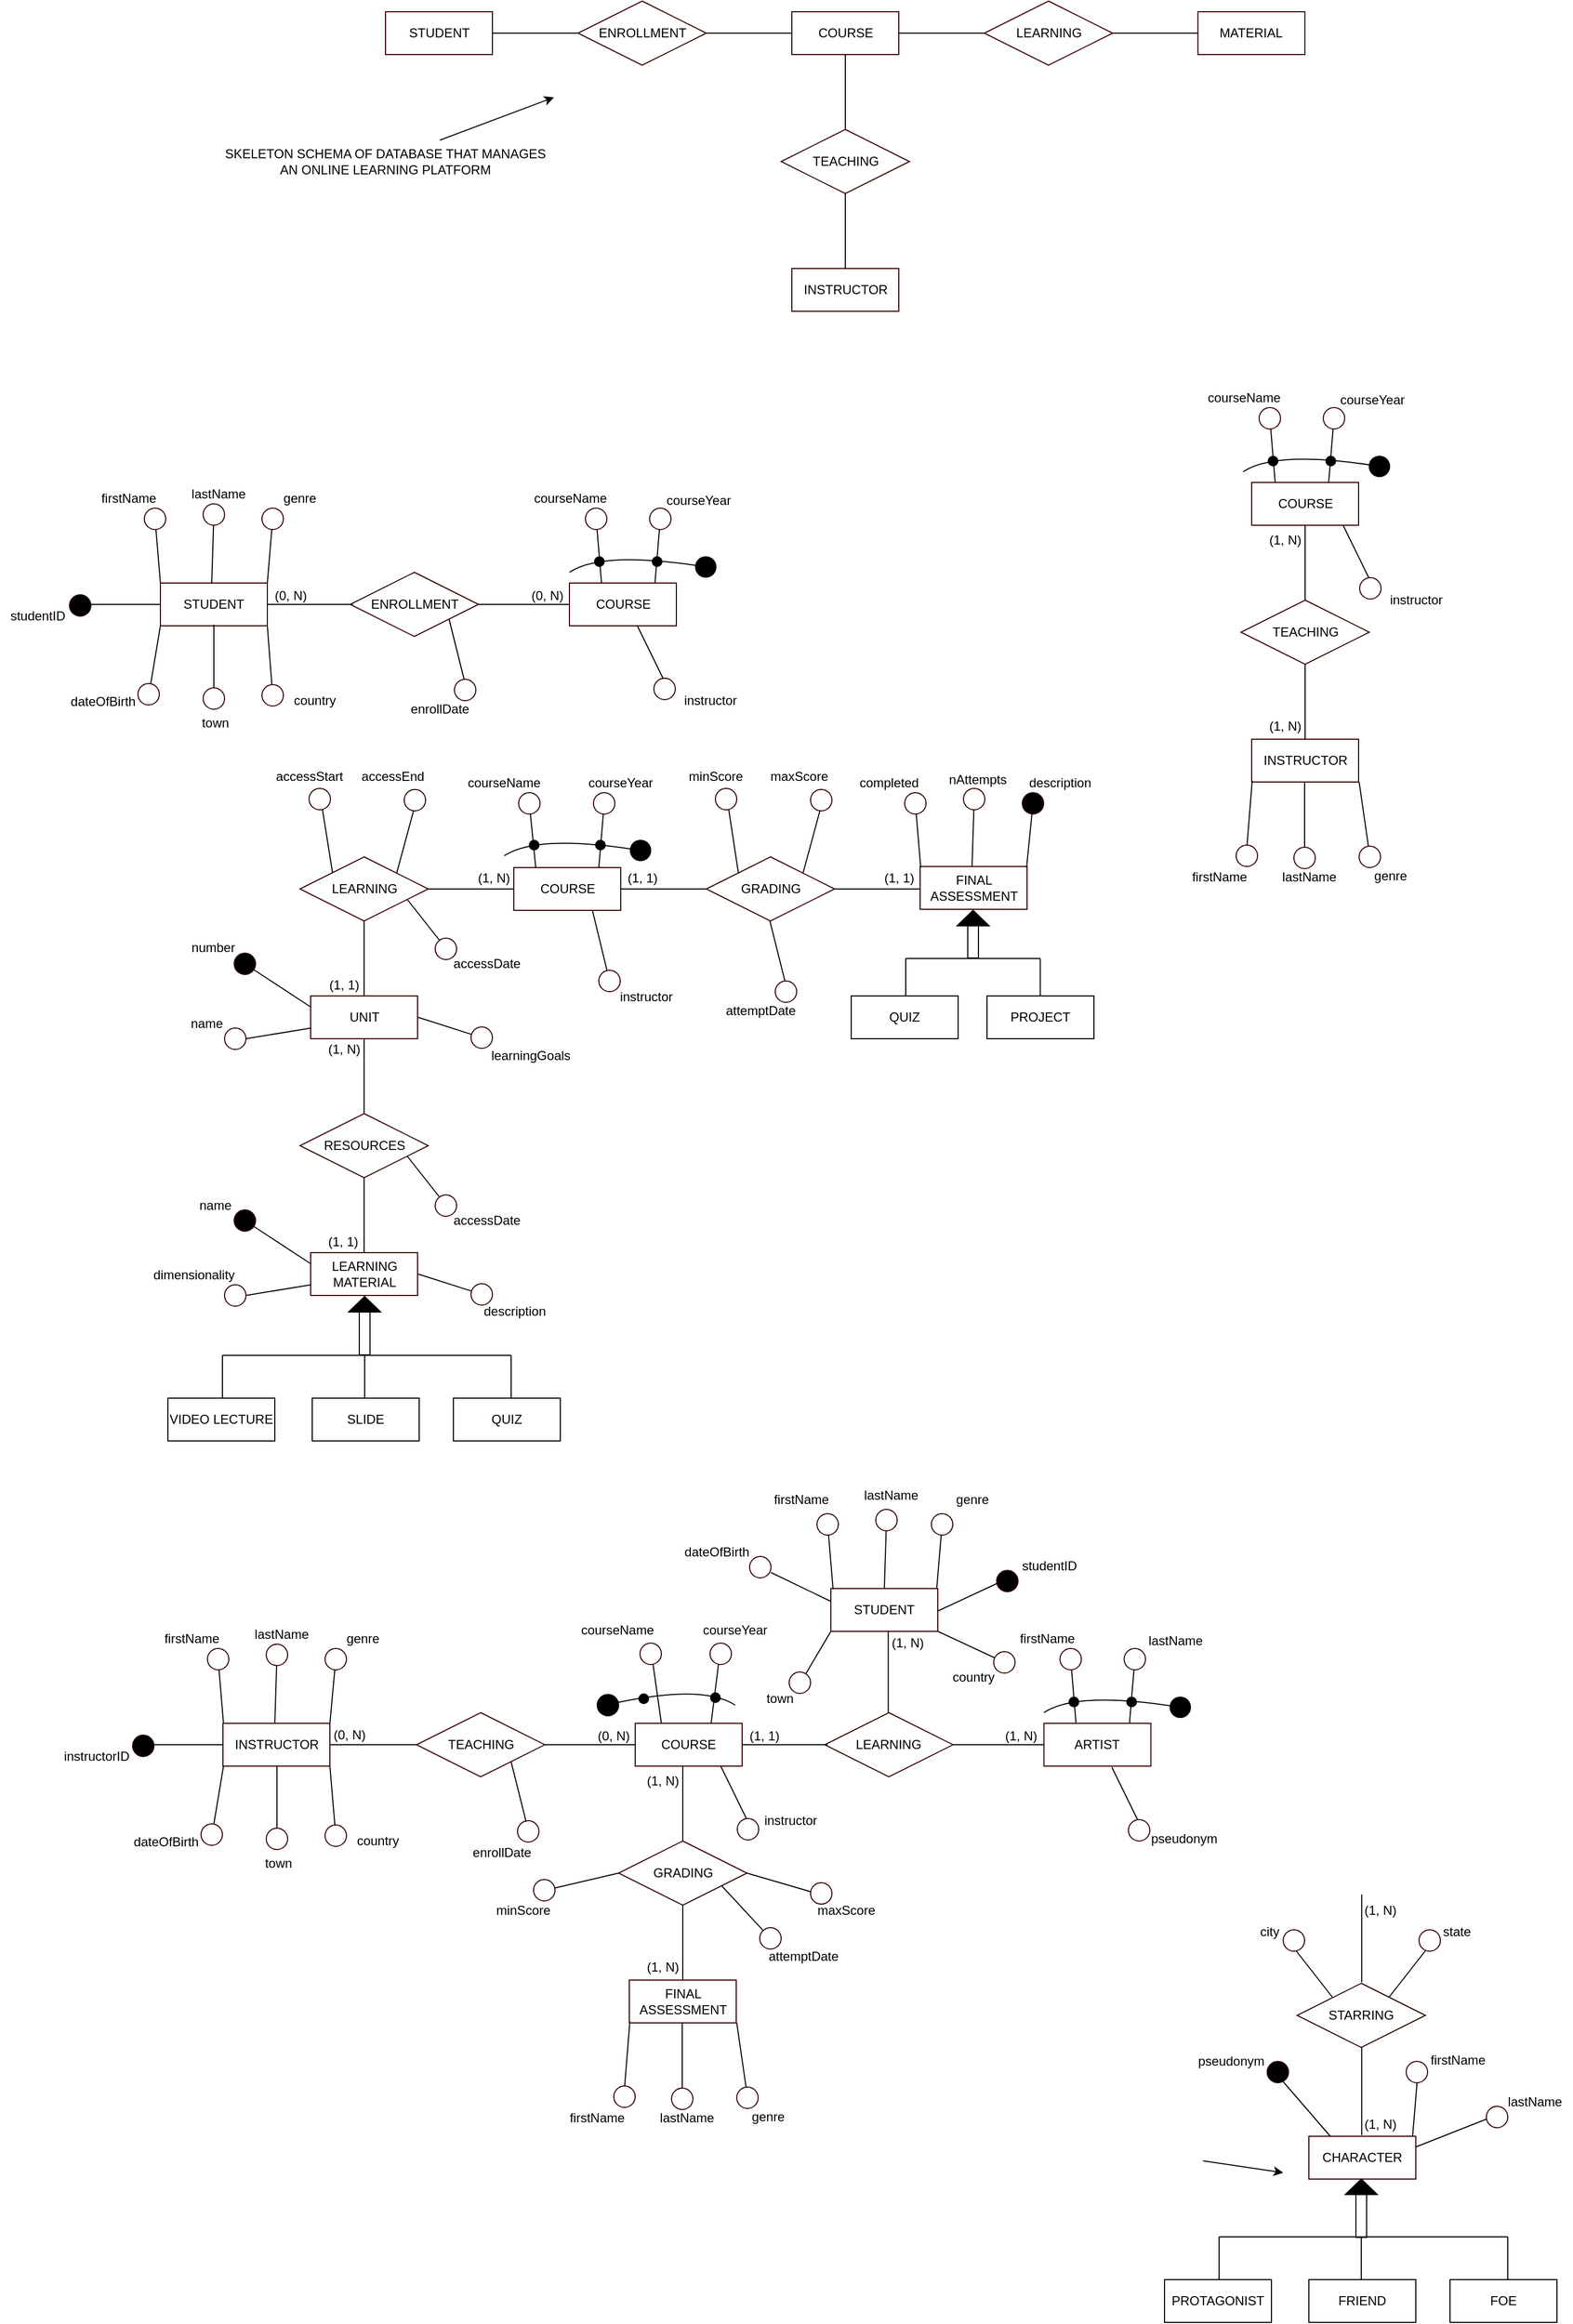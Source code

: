 <mxfile version="21.5.1" type="device">
  <diagram id="R2lEEEUBdFMjLlhIrx00" name="Page-1">
    <mxGraphModel dx="2683" dy="1208" grid="1" gridSize="10" guides="1" tooltips="1" connect="1" arrows="1" fold="1" page="1" pageScale="1" pageWidth="850" pageHeight="1100" background="none" math="0" shadow="0" extFonts="Permanent Marker^https://fonts.googleapis.com/css?family=Permanent+Marker">
      <root>
        <mxCell id="0" />
        <mxCell id="1" parent="0" />
        <mxCell id="wVbVgi7mBvC_HDMRMZZE-150" value="STUDENT" style="whiteSpace=wrap;html=1;align=center;shadow=0;sketch=0;fillStyle=solid;strokeColor=#330000;strokeWidth=1;fillColor=#FFFFFF;" parent="1" vertex="1">
          <mxGeometry x="-429.5" y="40" width="100" height="40" as="geometry" />
        </mxCell>
        <mxCell id="wVbVgi7mBvC_HDMRMZZE-151" value="COURSE" style="whiteSpace=wrap;html=1;align=center;shadow=0;sketch=0;fillStyle=solid;strokeColor=#330000;strokeWidth=1;fillColor=#FFFFFF;" parent="1" vertex="1">
          <mxGeometry x="-49.5" y="40" width="100" height="40" as="geometry" />
        </mxCell>
        <mxCell id="wVbVgi7mBvC_HDMRMZZE-152" value="INSTRUCTOR" style="whiteSpace=wrap;html=1;align=center;shadow=0;sketch=0;fillStyle=solid;strokeColor=#330000;strokeWidth=1;fillColor=#FFFFFF;" parent="1" vertex="1">
          <mxGeometry x="-49.5" y="280" width="100" height="40" as="geometry" />
        </mxCell>
        <mxCell id="wVbVgi7mBvC_HDMRMZZE-153" value="ENROLLMENT" style="shape=rhombus;perimeter=rhombusPerimeter;whiteSpace=wrap;html=1;align=center;shadow=0;sketch=0;fillStyle=solid;strokeColor=#330000;strokeWidth=1;fillColor=#FFFFFF;" parent="1" vertex="1">
          <mxGeometry x="-249.5" y="30" width="120" height="60" as="geometry" />
        </mxCell>
        <mxCell id="wVbVgi7mBvC_HDMRMZZE-154" value="TEACHING" style="shape=rhombus;perimeter=rhombusPerimeter;whiteSpace=wrap;html=1;align=center;shadow=0;sketch=0;fillStyle=solid;strokeColor=#330000;strokeWidth=1;fillColor=#FFFFFF;" parent="1" vertex="1">
          <mxGeometry x="-59.5" y="150" width="120" height="60" as="geometry" />
        </mxCell>
        <mxCell id="wVbVgi7mBvC_HDMRMZZE-155" value="" style="endArrow=none;html=1;rounded=0;" parent="1" edge="1">
          <mxGeometry relative="1" as="geometry">
            <mxPoint x="-329.5" y="60" as="sourcePoint" />
            <mxPoint x="-249.5" y="60" as="targetPoint" />
          </mxGeometry>
        </mxCell>
        <mxCell id="wVbVgi7mBvC_HDMRMZZE-156" value="" style="endArrow=none;html=1;rounded=0;" parent="1" edge="1">
          <mxGeometry relative="1" as="geometry">
            <mxPoint x="-129.5" y="60" as="sourcePoint" />
            <mxPoint x="-49.5" y="60" as="targetPoint" />
          </mxGeometry>
        </mxCell>
        <mxCell id="wVbVgi7mBvC_HDMRMZZE-157" value="" style="endArrow=none;html=1;rounded=0;" parent="1" edge="1">
          <mxGeometry relative="1" as="geometry">
            <mxPoint x="0.5" y="80" as="sourcePoint" />
            <mxPoint x="0.5" y="150" as="targetPoint" />
          </mxGeometry>
        </mxCell>
        <mxCell id="wVbVgi7mBvC_HDMRMZZE-159" value="" style="endArrow=none;html=1;rounded=0;" parent="1" edge="1">
          <mxGeometry relative="1" as="geometry">
            <mxPoint x="0.5" y="210" as="sourcePoint" />
            <mxPoint x="0.5" y="280" as="targetPoint" />
          </mxGeometry>
        </mxCell>
        <mxCell id="wVbVgi7mBvC_HDMRMZZE-161" style="edgeStyle=none;rounded=0;orthogonalLoop=1;jettySize=auto;html=1;" parent="1" edge="1">
          <mxGeometry relative="1" as="geometry">
            <mxPoint x="-272" y="120" as="targetPoint" />
            <mxPoint x="-378.667" y="160" as="sourcePoint" />
          </mxGeometry>
        </mxCell>
        <mxCell id="wVbVgi7mBvC_HDMRMZZE-160" value="SKELETON SCHEMA OF DATABASE THAT MANAGES &lt;br&gt;AN ONLINE LEARNING PLATFORM" style="text;html=1;align=center;verticalAlign=middle;resizable=0;points=[];autosize=1;strokeColor=none;fillColor=none;" parent="1" vertex="1">
          <mxGeometry x="-590" y="160" width="320" height="40" as="geometry" />
        </mxCell>
        <mxCell id="wVbVgi7mBvC_HDMRMZZE-194" style="edgeStyle=none;rounded=0;orthogonalLoop=1;jettySize=auto;html=1;exitX=0.25;exitY=0;exitDx=0;exitDy=0;" parent="1" edge="1">
          <mxGeometry relative="1" as="geometry">
            <mxPoint x="-645" y="514" as="targetPoint" />
            <mxPoint x="-640" y="574" as="sourcePoint" />
          </mxGeometry>
        </mxCell>
        <mxCell id="wVbVgi7mBvC_HDMRMZZE-163" value="STUDENT" style="whiteSpace=wrap;html=1;align=center;shadow=0;sketch=0;fillStyle=solid;strokeColor=#330000;strokeWidth=1;fillColor=#FFFFFF;" parent="1" vertex="1">
          <mxGeometry x="-640" y="574" width="100" height="40" as="geometry" />
        </mxCell>
        <mxCell id="wVbVgi7mBvC_HDMRMZZE-164" value="COURSE" style="whiteSpace=wrap;html=1;align=center;shadow=0;sketch=0;fillStyle=solid;strokeColor=#330000;strokeWidth=1;fillColor=#FFFFFF;" parent="1" vertex="1">
          <mxGeometry x="-257.5" y="574" width="100" height="40" as="geometry" />
        </mxCell>
        <mxCell id="wVbVgi7mBvC_HDMRMZZE-165" value="ENROLLMENT" style="shape=rhombus;perimeter=rhombusPerimeter;whiteSpace=wrap;html=1;align=center;shadow=0;sketch=0;fillStyle=solid;strokeColor=#330000;strokeWidth=1;fillColor=#FFFFFF;" parent="1" vertex="1">
          <mxGeometry x="-462.5" y="564" width="120" height="60" as="geometry" />
        </mxCell>
        <mxCell id="wVbVgi7mBvC_HDMRMZZE-167" value="" style="endArrow=none;html=1;rounded=0;" parent="1" edge="1">
          <mxGeometry relative="1" as="geometry">
            <mxPoint x="-540" y="594" as="sourcePoint" />
            <mxPoint x="-460" y="594" as="targetPoint" />
          </mxGeometry>
        </mxCell>
        <mxCell id="wVbVgi7mBvC_HDMRMZZE-168" value="(0, N)" style="resizable=0;html=1;align=left;verticalAlign=bottom;shadow=0;sketch=0;fillStyle=solid;strokeColor=#330000;strokeWidth=1;fillColor=#FFFFFF;" parent="wVbVgi7mBvC_HDMRMZZE-167" connectable="0" vertex="1">
          <mxGeometry x="-1" relative="1" as="geometry">
            <mxPoint x="5" as="offset" />
          </mxGeometry>
        </mxCell>
        <mxCell id="wVbVgi7mBvC_HDMRMZZE-178" value="firstName" style="text;html=1;align=center;verticalAlign=middle;resizable=0;points=[];autosize=1;strokeColor=none;fillColor=none;" parent="1" vertex="1">
          <mxGeometry x="-705" y="480" width="70" height="30" as="geometry" />
        </mxCell>
        <mxCell id="wVbVgi7mBvC_HDMRMZZE-184" value="" style="edgeStyle=none;rounded=0;orthogonalLoop=1;jettySize=auto;html=1;exitX=0.75;exitY=0;exitDx=0;exitDy=0;endArrow=none;" parent="1" target="wVbVgi7mBvC_HDMRMZZE-183" edge="1">
          <mxGeometry relative="1" as="geometry">
            <mxPoint x="-535" y="514" as="targetPoint" />
            <mxPoint x="-540" y="574" as="sourcePoint" />
          </mxGeometry>
        </mxCell>
        <mxCell id="wVbVgi7mBvC_HDMRMZZE-183" value="" style="ellipse;whiteSpace=wrap;html=1;fillColor=#FFFFFF;strokeColor=#330000;shadow=0;sketch=0;fillStyle=solid;strokeWidth=1;" parent="1" vertex="1">
          <mxGeometry x="-545" y="504" width="20" height="20" as="geometry" />
        </mxCell>
        <mxCell id="wVbVgi7mBvC_HDMRMZZE-195" value="" style="ellipse;whiteSpace=wrap;html=1;fillColor=#FFFFFF;strokeColor=#330000;shadow=0;sketch=0;fillStyle=solid;strokeWidth=1;" parent="1" vertex="1">
          <mxGeometry x="-655" y="504" width="20" height="20" as="geometry" />
        </mxCell>
        <mxCell id="wVbVgi7mBvC_HDMRMZZE-198" value="genre" style="text;html=1;align=center;verticalAlign=middle;resizable=0;points=[];autosize=1;strokeColor=none;fillColor=none;" parent="1" vertex="1">
          <mxGeometry x="-535" y="480" width="50" height="30" as="geometry" />
        </mxCell>
        <mxCell id="wVbVgi7mBvC_HDMRMZZE-218" value="" style="endArrow=none;html=1;rounded=0;" parent="1" edge="1">
          <mxGeometry width="50" height="50" relative="1" as="geometry">
            <mxPoint x="-640" y="614" as="sourcePoint" />
            <mxPoint x="-650" y="674" as="targetPoint" />
          </mxGeometry>
        </mxCell>
        <mxCell id="wVbVgi7mBvC_HDMRMZZE-220" value="" style="ellipse;whiteSpace=wrap;html=1;aspect=fixed;shadow=0;sketch=0;fillStyle=solid;strokeColor=#330000;strokeWidth=1;fillColor=#FFFFFF;" parent="1" vertex="1">
          <mxGeometry x="-661" y="668" width="20" height="20" as="geometry" />
        </mxCell>
        <mxCell id="wVbVgi7mBvC_HDMRMZZE-221" value="dateOfBirth" style="text;html=1;align=center;verticalAlign=middle;resizable=0;points=[];autosize=1;strokeColor=none;fillColor=none;" parent="1" vertex="1">
          <mxGeometry x="-734" y="670" width="80" height="30" as="geometry" />
        </mxCell>
        <mxCell id="wVbVgi7mBvC_HDMRMZZE-222" style="edgeStyle=none;rounded=0;orthogonalLoop=1;jettySize=auto;html=1;exitX=0.75;exitY=0;exitDx=0;exitDy=0;startArrow=none;" parent="1" source="wVbVgi7mBvC_HDMRMZZE-226" edge="1">
          <mxGeometry relative="1" as="geometry">
            <mxPoint x="-172.5" y="514" as="targetPoint" />
          </mxGeometry>
        </mxCell>
        <mxCell id="wVbVgi7mBvC_HDMRMZZE-223" style="edgeStyle=none;rounded=0;orthogonalLoop=1;jettySize=auto;html=1;exitX=0.25;exitY=0;exitDx=0;exitDy=0;" parent="1" edge="1">
          <mxGeometry relative="1" as="geometry">
            <mxPoint x="-232.5" y="514" as="targetPoint" />
            <mxPoint x="-227.5" y="574" as="sourcePoint" />
          </mxGeometry>
        </mxCell>
        <mxCell id="wVbVgi7mBvC_HDMRMZZE-224" value="courseName" style="text;html=1;align=center;verticalAlign=middle;resizable=0;points=[];autosize=1;strokeColor=none;fillColor=none;" parent="1" vertex="1">
          <mxGeometry x="-302.5" y="480" width="90" height="30" as="geometry" />
        </mxCell>
        <mxCell id="wVbVgi7mBvC_HDMRMZZE-225" value="" style="edgeStyle=none;rounded=0;orthogonalLoop=1;jettySize=auto;html=1;exitX=0.75;exitY=0;exitDx=0;exitDy=0;endArrow=none;" parent="1" target="wVbVgi7mBvC_HDMRMZZE-226" edge="1">
          <mxGeometry relative="1" as="geometry">
            <mxPoint x="-172.5" y="514" as="targetPoint" />
            <mxPoint x="-177.5" y="574" as="sourcePoint" />
          </mxGeometry>
        </mxCell>
        <mxCell id="wVbVgi7mBvC_HDMRMZZE-226" value="" style="ellipse;whiteSpace=wrap;html=1;fillColor=#FFFFFF;strokeColor=#330000;shadow=0;sketch=0;fillStyle=solid;strokeWidth=1;" parent="1" vertex="1">
          <mxGeometry x="-182.5" y="504" width="20" height="20" as="geometry" />
        </mxCell>
        <mxCell id="wVbVgi7mBvC_HDMRMZZE-227" value="" style="ellipse;whiteSpace=wrap;html=1;fillColor=#FFFFFF;strokeColor=#330000;shadow=0;sketch=0;fillStyle=solid;strokeWidth=1;" parent="1" vertex="1">
          <mxGeometry x="-242.5" y="504" width="20" height="20" as="geometry" />
        </mxCell>
        <mxCell id="wVbVgi7mBvC_HDMRMZZE-228" value="" style="shape=waypoint;fillStyle=solid;size=6;pointerEvents=1;points=[];resizable=0;rotatable=0;perimeter=centerPerimeter;snapToPoint=1;strokeWidth=3;fillColor=none;strokeColor=default;perimeterSpacing=0;shadow=0;sketch=0;flipV=0;flipH=0;" parent="1" vertex="1">
          <mxGeometry x="-239.5" y="544.0" width="20" height="20" as="geometry" />
        </mxCell>
        <mxCell id="wVbVgi7mBvC_HDMRMZZE-229" value="" style="shape=waypoint;fillStyle=solid;size=6;pointerEvents=1;points=[];resizable=0;rotatable=0;perimeter=centerPerimeter;snapToPoint=1;strokeWidth=3;fillColor=none;strokeColor=default;perimeterSpacing=0;shadow=0;sketch=0;flipV=0;flipH=0;" parent="1" vertex="1">
          <mxGeometry x="-185.5" y="544.0" width="20" height="20" as="geometry" />
        </mxCell>
        <mxCell id="wVbVgi7mBvC_HDMRMZZE-230" value="" style="curved=1;endArrow=classic;html=1;rounded=0;entryX=0.574;entryY=0.321;entryDx=0;entryDy=0;entryPerimeter=0;" parent="1" target="wVbVgi7mBvC_HDMRMZZE-231" edge="1">
          <mxGeometry width="50" height="50" relative="1" as="geometry">
            <mxPoint x="-257.5" y="564" as="sourcePoint" />
            <mxPoint x="-127.25" y="544" as="targetPoint" />
            <Array as="points">
              <mxPoint x="-257.25" y="564" />
              <mxPoint x="-227.25" y="544" />
            </Array>
          </mxGeometry>
        </mxCell>
        <mxCell id="wVbVgi7mBvC_HDMRMZZE-231" value="" style="shape=waypoint;fillStyle=solid;size=6;pointerEvents=1;points=[];resizable=0;rotatable=0;perimeter=centerPerimeter;snapToPoint=1;strokeWidth=8;fillColor=none;strokeColor=default;perimeterSpacing=0;shadow=0;sketch=0;" parent="1" vertex="1">
          <mxGeometry x="-140" y="549.0" width="20" height="20" as="geometry" />
        </mxCell>
        <mxCell id="wVbVgi7mBvC_HDMRMZZE-232" value="courseYear" style="text;html=1;align=center;verticalAlign=middle;resizable=0;points=[];autosize=1;strokeColor=none;fillColor=none;" parent="1" vertex="1">
          <mxGeometry x="-177.5" y="482" width="80" height="30" as="geometry" />
        </mxCell>
        <mxCell id="wVbVgi7mBvC_HDMRMZZE-233" value="" style="endArrow=none;html=1;rounded=0;" parent="1" edge="1">
          <mxGeometry width="50" height="50" relative="1" as="geometry">
            <mxPoint x="-194" y="614" as="sourcePoint" />
            <mxPoint x="-170" y="663" as="targetPoint" />
          </mxGeometry>
        </mxCell>
        <mxCell id="wVbVgi7mBvC_HDMRMZZE-234" value="" style="ellipse;whiteSpace=wrap;html=1;aspect=fixed;shadow=0;sketch=0;fillStyle=solid;strokeColor=#330000;strokeWidth=1;fillColor=#FFFFFF;" parent="1" vertex="1">
          <mxGeometry x="-178.5" y="663" width="20" height="20" as="geometry" />
        </mxCell>
        <mxCell id="wVbVgi7mBvC_HDMRMZZE-236" value="instructor" style="text;html=1;align=center;verticalAlign=middle;resizable=0;points=[];autosize=1;strokeColor=none;fillColor=none;" parent="1" vertex="1">
          <mxGeometry x="-161.5" y="669" width="70" height="30" as="geometry" />
        </mxCell>
        <mxCell id="wVbVgi7mBvC_HDMRMZZE-342" value="INSTRUCTOR" style="whiteSpace=wrap;html=1;align=center;shadow=0;sketch=0;fillStyle=solid;strokeColor=#330000;strokeWidth=1;fillColor=#FFFFFF;" parent="1" vertex="1">
          <mxGeometry x="-581.5" y="1640" width="100" height="40" as="geometry" />
        </mxCell>
        <mxCell id="wVbVgi7mBvC_HDMRMZZE-343" value="STUDENT" style="whiteSpace=wrap;html=1;align=center;shadow=0;sketch=0;fillStyle=solid;strokeColor=#330000;strokeWidth=1;fillColor=#FFFFFF;" parent="1" vertex="1">
          <mxGeometry x="-13" y="1514" width="100" height="40" as="geometry" />
        </mxCell>
        <mxCell id="wVbVgi7mBvC_HDMRMZZE-369" value="TEACHING" style="shape=rhombus;perimeter=rhombusPerimeter;whiteSpace=wrap;html=1;align=center;shadow=0;sketch=0;fillStyle=solid;strokeColor=#330000;strokeWidth=1;fillColor=#FFFFFF;" parent="1" vertex="1">
          <mxGeometry x="-400.5" y="1630" width="120" height="60" as="geometry" />
        </mxCell>
        <mxCell id="wVbVgi7mBvC_HDMRMZZE-370" value="" style="endArrow=none;html=1;rounded=0;sourcePerimeterSpacing=0;" parent="1" edge="1">
          <mxGeometry relative="1" as="geometry">
            <mxPoint x="-400" y="1660" as="sourcePoint" />
            <mxPoint x="-481" y="1660" as="targetPoint" />
          </mxGeometry>
        </mxCell>
        <mxCell id="wVbVgi7mBvC_HDMRMZZE-371" value="(0, N)" style="resizable=0;html=1;align=left;verticalAlign=bottom;shadow=0;sketch=0;fillStyle=solid;strokeColor=#330000;strokeWidth=1;fillColor=#FFFFFF;" parent="wVbVgi7mBvC_HDMRMZZE-370" connectable="0" vertex="1">
          <mxGeometry x="-1" relative="1" as="geometry">
            <mxPoint x="-80" y="-1" as="offset" />
          </mxGeometry>
        </mxCell>
        <mxCell id="wVbVgi7mBvC_HDMRMZZE-372" value="COURSE" style="whiteSpace=wrap;html=1;align=center;shadow=0;sketch=0;fillStyle=solid;strokeColor=#330000;strokeWidth=1;fillColor=#FFFFFF;" parent="1" vertex="1">
          <mxGeometry x="-196" y="1640" width="100" height="40" as="geometry" />
        </mxCell>
        <mxCell id="wVbVgi7mBvC_HDMRMZZE-373" value="" style="endArrow=none;html=1;rounded=0;" parent="1" edge="1">
          <mxGeometry relative="1" as="geometry">
            <mxPoint x="-281.5" y="1660" as="sourcePoint" />
            <mxPoint x="-196" y="1660" as="targetPoint" />
          </mxGeometry>
        </mxCell>
        <mxCell id="wVbVgi7mBvC_HDMRMZZE-374" value="(0, N)" style="resizable=0;html=1;align=left;verticalAlign=bottom;shadow=0;sketch=0;fillStyle=solid;strokeColor=#330000;strokeWidth=1;fillColor=#FFFFFF;" parent="wVbVgi7mBvC_HDMRMZZE-373" connectable="0" vertex="1">
          <mxGeometry x="-1" relative="1" as="geometry">
            <mxPoint x="48" as="offset" />
          </mxGeometry>
        </mxCell>
        <mxCell id="wVbVgi7mBvC_HDMRMZZE-378" value="" style="endArrow=none;html=1;rounded=0;" parent="1" edge="1">
          <mxGeometry width="50" height="50" relative="1" as="geometry">
            <mxPoint x="-180" y="1580" as="sourcePoint" />
            <mxPoint x="-171.5" y="1640" as="targetPoint" />
          </mxGeometry>
        </mxCell>
        <mxCell id="wVbVgi7mBvC_HDMRMZZE-379" value="" style="ellipse;whiteSpace=wrap;html=1;aspect=fixed;shadow=0;sketch=0;fillStyle=solid;strokeColor=#330000;strokeWidth=1;fillColor=#FFFFFF;flipV=0;flipH=1;perimeterSpacing=0;" parent="1" vertex="1">
          <mxGeometry x="-191.5" y="1565" width="20" height="20" as="geometry" />
        </mxCell>
        <mxCell id="wVbVgi7mBvC_HDMRMZZE-381" value="ARTIST" style="whiteSpace=wrap;html=1;align=center;shadow=0;sketch=0;fillStyle=solid;strokeColor=#330000;strokeWidth=1;fillColor=#FFFFFF;" parent="1" vertex="1">
          <mxGeometry x="186.25" y="1640" width="100" height="40" as="geometry" />
        </mxCell>
        <mxCell id="wVbVgi7mBvC_HDMRMZZE-382" value="LEARNING" style="shape=rhombus;perimeter=rhombusPerimeter;whiteSpace=wrap;html=1;align=center;shadow=0;sketch=0;fillStyle=solid;strokeColor=#330000;strokeWidth=1;fillColor=#FFFFFF;" parent="1" vertex="1">
          <mxGeometry x="-18.75" y="1630" width="120" height="60" as="geometry" />
        </mxCell>
        <mxCell id="wVbVgi7mBvC_HDMRMZZE-383" value="" style="endArrow=none;html=1;rounded=0;" parent="1" edge="1">
          <mxGeometry relative="1" as="geometry">
            <mxPoint x="-96.25" y="1660" as="sourcePoint" />
            <mxPoint x="-16.25" y="1660" as="targetPoint" />
          </mxGeometry>
        </mxCell>
        <mxCell id="wVbVgi7mBvC_HDMRMZZE-384" value="(1, 1)" style="resizable=0;html=1;align=left;verticalAlign=bottom;shadow=0;sketch=0;fillStyle=solid;strokeColor=#330000;strokeWidth=1;fillColor=#FFFFFF;" parent="wVbVgi7mBvC_HDMRMZZE-383" connectable="0" vertex="1">
          <mxGeometry x="-1" relative="1" as="geometry">
            <mxPoint x="5" as="offset" />
          </mxGeometry>
        </mxCell>
        <mxCell id="wVbVgi7mBvC_HDMRMZZE-385" value="" style="endArrow=none;html=1;rounded=0;" parent="1" edge="1">
          <mxGeometry relative="1" as="geometry">
            <mxPoint x="100.75" y="1660" as="sourcePoint" />
            <mxPoint x="186.25" y="1660" as="targetPoint" />
          </mxGeometry>
        </mxCell>
        <mxCell id="wVbVgi7mBvC_HDMRMZZE-386" value="(1, N)" style="resizable=0;html=1;align=left;verticalAlign=bottom;shadow=0;sketch=0;fillStyle=solid;strokeColor=#330000;strokeWidth=1;fillColor=#FFFFFF;" parent="wVbVgi7mBvC_HDMRMZZE-385" connectable="0" vertex="1">
          <mxGeometry x="-1" relative="1" as="geometry">
            <mxPoint x="47" as="offset" />
          </mxGeometry>
        </mxCell>
        <mxCell id="wVbVgi7mBvC_HDMRMZZE-387" style="edgeStyle=none;rounded=0;orthogonalLoop=1;jettySize=auto;html=1;exitX=0.75;exitY=0;exitDx=0;exitDy=0;startArrow=none;" parent="1" source="wVbVgi7mBvC_HDMRMZZE-391" edge="1">
          <mxGeometry relative="1" as="geometry">
            <mxPoint x="271.25" y="1580" as="targetPoint" />
          </mxGeometry>
        </mxCell>
        <mxCell id="wVbVgi7mBvC_HDMRMZZE-388" style="edgeStyle=none;rounded=0;orthogonalLoop=1;jettySize=auto;html=1;exitX=0.25;exitY=0;exitDx=0;exitDy=0;" parent="1" edge="1">
          <mxGeometry relative="1" as="geometry">
            <mxPoint x="211.25" y="1580" as="targetPoint" />
            <mxPoint x="216.25" y="1640" as="sourcePoint" />
          </mxGeometry>
        </mxCell>
        <mxCell id="wVbVgi7mBvC_HDMRMZZE-389" value="firstName" style="text;html=1;align=center;verticalAlign=middle;resizable=0;points=[];autosize=1;strokeColor=none;fillColor=none;" parent="1" vertex="1">
          <mxGeometry x="154.25" y="1546" width="70" height="30" as="geometry" />
        </mxCell>
        <mxCell id="wVbVgi7mBvC_HDMRMZZE-390" value="" style="edgeStyle=none;rounded=0;orthogonalLoop=1;jettySize=auto;html=1;exitX=0.75;exitY=0;exitDx=0;exitDy=0;endArrow=none;" parent="1" target="wVbVgi7mBvC_HDMRMZZE-391" edge="1">
          <mxGeometry relative="1" as="geometry">
            <mxPoint x="271.25" y="1580" as="targetPoint" />
            <mxPoint x="266.25" y="1640" as="sourcePoint" />
          </mxGeometry>
        </mxCell>
        <mxCell id="wVbVgi7mBvC_HDMRMZZE-391" value="" style="ellipse;whiteSpace=wrap;html=1;fillColor=#FFFFFF;strokeColor=#330000;shadow=0;sketch=0;fillStyle=solid;strokeWidth=1;" parent="1" vertex="1">
          <mxGeometry x="261.25" y="1570" width="20" height="20" as="geometry" />
        </mxCell>
        <mxCell id="wVbVgi7mBvC_HDMRMZZE-392" value="" style="ellipse;whiteSpace=wrap;html=1;fillColor=#FFFFFF;strokeColor=#330000;shadow=0;sketch=0;fillStyle=solid;strokeWidth=1;" parent="1" vertex="1">
          <mxGeometry x="201.25" y="1570" width="20" height="20" as="geometry" />
        </mxCell>
        <mxCell id="wVbVgi7mBvC_HDMRMZZE-393" value="" style="shape=waypoint;fillStyle=solid;size=6;pointerEvents=1;points=[];resizable=0;rotatable=0;perimeter=centerPerimeter;snapToPoint=1;strokeWidth=3;fillColor=none;strokeColor=default;perimeterSpacing=0;shadow=0;sketch=0;flipV=0;flipH=0;" parent="1" vertex="1">
          <mxGeometry x="204.25" y="1610" width="20" height="20" as="geometry" />
        </mxCell>
        <mxCell id="wVbVgi7mBvC_HDMRMZZE-394" value="" style="shape=waypoint;fillStyle=solid;size=6;pointerEvents=1;points=[];resizable=0;rotatable=0;perimeter=centerPerimeter;snapToPoint=1;strokeWidth=3;fillColor=none;strokeColor=default;perimeterSpacing=0;shadow=0;sketch=0;flipV=0;flipH=0;" parent="1" vertex="1">
          <mxGeometry x="258.25" y="1610" width="20" height="20" as="geometry" />
        </mxCell>
        <mxCell id="wVbVgi7mBvC_HDMRMZZE-395" value="" style="curved=1;endArrow=classic;html=1;rounded=0;entryX=0.574;entryY=0.321;entryDx=0;entryDy=0;entryPerimeter=0;" parent="1" target="wVbVgi7mBvC_HDMRMZZE-396" edge="1">
          <mxGeometry width="50" height="50" relative="1" as="geometry">
            <mxPoint x="186.25" y="1630" as="sourcePoint" />
            <mxPoint x="316.5" y="1610" as="targetPoint" />
            <Array as="points">
              <mxPoint x="186.5" y="1630" />
              <mxPoint x="216.5" y="1610" />
            </Array>
          </mxGeometry>
        </mxCell>
        <mxCell id="wVbVgi7mBvC_HDMRMZZE-396" value="" style="shape=waypoint;fillStyle=solid;size=6;pointerEvents=1;points=[];resizable=0;rotatable=0;perimeter=centerPerimeter;snapToPoint=1;strokeWidth=8;fillColor=none;strokeColor=default;perimeterSpacing=0;shadow=0;sketch=0;" parent="1" vertex="1">
          <mxGeometry x="303.75" y="1615" width="20" height="20" as="geometry" />
        </mxCell>
        <mxCell id="wVbVgi7mBvC_HDMRMZZE-397" value="lastName" style="text;html=1;align=center;verticalAlign=middle;resizable=0;points=[];autosize=1;strokeColor=none;fillColor=none;" parent="1" vertex="1">
          <mxGeometry x="274.25" y="1548" width="70" height="30" as="geometry" />
        </mxCell>
        <mxCell id="wVbVgi7mBvC_HDMRMZZE-398" value="" style="endArrow=none;html=1;rounded=0;" parent="1" edge="1">
          <mxGeometry width="50" height="50" relative="1" as="geometry">
            <mxPoint x="249.75" y="1681" as="sourcePoint" />
            <mxPoint x="273.75" y="1730" as="targetPoint" />
          </mxGeometry>
        </mxCell>
        <mxCell id="wVbVgi7mBvC_HDMRMZZE-399" value="" style="ellipse;whiteSpace=wrap;html=1;aspect=fixed;shadow=0;sketch=0;fillStyle=solid;strokeColor=#330000;strokeWidth=1;fillColor=#FFFFFF;" parent="1" vertex="1">
          <mxGeometry x="265.25" y="1730" width="20" height="20" as="geometry" />
        </mxCell>
        <mxCell id="wVbVgi7mBvC_HDMRMZZE-400" value="" style="endArrow=none;html=1;rounded=0;" parent="1" edge="1">
          <mxGeometry relative="1" as="geometry">
            <mxPoint x="40.66" y="1554" as="sourcePoint" />
            <mxPoint x="40.66" y="1630" as="targetPoint" />
          </mxGeometry>
        </mxCell>
        <mxCell id="wVbVgi7mBvC_HDMRMZZE-401" value="(1, N)" style="resizable=0;html=1;align=left;verticalAlign=bottom;shadow=0;sketch=0;fillStyle=solid;strokeColor=#330000;strokeWidth=1;fillColor=#FFFFFF;" parent="wVbVgi7mBvC_HDMRMZZE-400" connectable="0" vertex="1">
          <mxGeometry x="-1" relative="1" as="geometry">
            <mxPoint x="1" y="19" as="offset" />
          </mxGeometry>
        </mxCell>
        <mxCell id="wVbVgi7mBvC_HDMRMZZE-404" value="pseudonym" style="text;html=1;align=center;verticalAlign=middle;resizable=0;points=[];autosize=1;strokeColor=none;fillColor=none;" parent="1" vertex="1">
          <mxGeometry x="272.25" y="1733" width="90" height="30" as="geometry" />
        </mxCell>
        <mxCell id="wVbVgi7mBvC_HDMRMZZE-405" value="" style="endArrow=none;html=1;rounded=0;entryX=-0.014;entryY=-0.133;entryDx=0;entryDy=0;entryPerimeter=0;" parent="1" edge="1">
          <mxGeometry width="50" height="50" relative="1" as="geometry">
            <mxPoint x="87" y="1535" as="sourcePoint" />
            <mxPoint x="144.99" y="1507.99" as="targetPoint" />
          </mxGeometry>
        </mxCell>
        <mxCell id="wVbVgi7mBvC_HDMRMZZE-406" value="" style="ellipse;whiteSpace=wrap;html=1;aspect=fixed;shadow=0;sketch=0;fillStyle=solid;strokeColor=#330000;strokeWidth=1;fillColor=#000000;flipV=1;" parent="1" vertex="1">
          <mxGeometry x="142" y="1497" width="20" height="20" as="geometry" />
        </mxCell>
        <mxCell id="wVbVgi7mBvC_HDMRMZZE-407" value="studentID" style="text;html=1;align=center;verticalAlign=middle;resizable=0;points=[];autosize=1;strokeColor=none;fillColor=none;flipV=1;" parent="1" vertex="1">
          <mxGeometry x="156.25" y="1478" width="70" height="30" as="geometry" />
        </mxCell>
        <mxCell id="wVbVgi7mBvC_HDMRMZZE-410" value="" style="endArrow=none;html=1;rounded=0;" parent="1" edge="1">
          <mxGeometry relative="1" as="geometry">
            <mxPoint x="483.41" y="1882" as="sourcePoint" />
            <mxPoint x="483.41" y="1800" as="targetPoint" />
          </mxGeometry>
        </mxCell>
        <mxCell id="wVbVgi7mBvC_HDMRMZZE-411" value="(1, N)" style="resizable=0;html=1;align=left;verticalAlign=bottom;shadow=0;sketch=0;fillStyle=solid;strokeColor=#330000;strokeWidth=1;fillColor=#FFFFFF;" parent="wVbVgi7mBvC_HDMRMZZE-410" connectable="0" vertex="1">
          <mxGeometry x="-1" relative="1" as="geometry">
            <mxPoint x="1" y="-59" as="offset" />
          </mxGeometry>
        </mxCell>
        <mxCell id="wVbVgi7mBvC_HDMRMZZE-412" value="STARRING" style="shape=rhombus;perimeter=rhombusPerimeter;whiteSpace=wrap;html=1;align=center;shadow=0;sketch=0;fillStyle=solid;strokeColor=#330000;strokeWidth=1;fillColor=#FFFFFF;" parent="1" vertex="1">
          <mxGeometry x="423" y="1883" width="120" height="60" as="geometry" />
        </mxCell>
        <mxCell id="wVbVgi7mBvC_HDMRMZZE-413" value="" style="endArrow=none;html=1;rounded=0;" parent="1" edge="1">
          <mxGeometry relative="1" as="geometry">
            <mxPoint x="483.41" y="2025" as="sourcePoint" />
            <mxPoint x="483.41" y="1943" as="targetPoint" />
          </mxGeometry>
        </mxCell>
        <mxCell id="wVbVgi7mBvC_HDMRMZZE-414" value="(1, N)" style="resizable=0;html=1;align=left;verticalAlign=bottom;shadow=0;sketch=0;fillStyle=solid;strokeColor=#330000;strokeWidth=1;fillColor=#FFFFFF;" parent="wVbVgi7mBvC_HDMRMZZE-413" connectable="0" vertex="1">
          <mxGeometry x="-1" relative="1" as="geometry">
            <mxPoint x="1" y="-2" as="offset" />
          </mxGeometry>
        </mxCell>
        <mxCell id="wVbVgi7mBvC_HDMRMZZE-415" value="CHARACTER" style="whiteSpace=wrap;html=1;align=center;shadow=0;sketch=0;fillStyle=solid;strokeColor=#330000;strokeWidth=1;fillColor=#FFFFFF;" parent="1" vertex="1">
          <mxGeometry x="434" y="2026" width="100" height="40" as="geometry" />
        </mxCell>
        <mxCell id="3XlOtEZdqVWkjSuW6pGu-1" value="" style="html=1;shadow=0;dashed=0;align=center;verticalAlign=middle;shape=mxgraph.arrows2.arrow;dy=0.6;dx=40;direction=north;notch=0;fillStyle=solid;fillColor=#000000;" parent="1" vertex="1">
          <mxGeometry x="468" y="2066" width="30" height="14.55" as="geometry" />
        </mxCell>
        <mxCell id="3XlOtEZdqVWkjSuW6pGu-2" value="" style="rounded=0;whiteSpace=wrap;html=1;" parent="1" vertex="1">
          <mxGeometry x="478" y="2080.55" width="10" height="40" as="geometry" />
        </mxCell>
        <mxCell id="3XlOtEZdqVWkjSuW6pGu-3" value="" style="endArrow=none;html=1;rounded=0;" parent="1" edge="1">
          <mxGeometry width="50" height="50" relative="1" as="geometry">
            <mxPoint x="350" y="2120" as="sourcePoint" />
            <mxPoint x="620" y="2120" as="targetPoint" />
          </mxGeometry>
        </mxCell>
        <mxCell id="3XlOtEZdqVWkjSuW6pGu-4" value="" style="endArrow=none;html=1;rounded=0;" parent="1" edge="1">
          <mxGeometry width="50" height="50" relative="1" as="geometry">
            <mxPoint x="350" y="2160" as="sourcePoint" />
            <mxPoint x="350" y="2120" as="targetPoint" />
          </mxGeometry>
        </mxCell>
        <mxCell id="3XlOtEZdqVWkjSuW6pGu-5" value="" style="endArrow=none;html=1;rounded=0;" parent="1" edge="1">
          <mxGeometry width="50" height="50" relative="1" as="geometry">
            <mxPoint x="483" y="2160" as="sourcePoint" />
            <mxPoint x="483" y="2120" as="targetPoint" />
          </mxGeometry>
        </mxCell>
        <mxCell id="3XlOtEZdqVWkjSuW6pGu-6" value="" style="endArrow=none;html=1;rounded=0;" parent="1" edge="1">
          <mxGeometry width="50" height="50" relative="1" as="geometry">
            <mxPoint x="620" y="2160" as="sourcePoint" />
            <mxPoint x="620" y="2120" as="targetPoint" />
          </mxGeometry>
        </mxCell>
        <mxCell id="3XlOtEZdqVWkjSuW6pGu-7" value="PROTAGONIST" style="whiteSpace=wrap;html=1;align=center;fillStyle=auto;fillColor=#ffffff;" parent="1" vertex="1">
          <mxGeometry x="299" y="2160" width="100" height="40" as="geometry" />
        </mxCell>
        <mxCell id="3XlOtEZdqVWkjSuW6pGu-8" value="FRIEND" style="whiteSpace=wrap;html=1;align=center;fillStyle=auto;fillColor=#ffffff;" parent="1" vertex="1">
          <mxGeometry x="434" y="2160" width="100" height="40" as="geometry" />
        </mxCell>
        <mxCell id="3XlOtEZdqVWkjSuW6pGu-9" value="FOE" style="whiteSpace=wrap;html=1;align=center;fillStyle=auto;fillColor=#ffffff;" parent="1" vertex="1">
          <mxGeometry x="566" y="2160" width="100" height="40" as="geometry" />
        </mxCell>
        <mxCell id="3XlOtEZdqVWkjSuW6pGu-12" value="firstName" style="text;html=1;align=center;verticalAlign=middle;resizable=0;points=[];autosize=1;strokeColor=none;fillColor=none;" parent="1" vertex="1">
          <mxGeometry x="537.5" y="1940" width="70" height="30" as="geometry" />
        </mxCell>
        <mxCell id="3XlOtEZdqVWkjSuW6pGu-13" value="" style="edgeStyle=none;rounded=0;orthogonalLoop=1;jettySize=auto;html=1;exitX=0.75;exitY=0;exitDx=0;exitDy=0;endArrow=none;" parent="1" edge="1">
          <mxGeometry relative="1" as="geometry">
            <mxPoint x="535.17" y="1975.965" as="targetPoint" />
            <mxPoint x="531" y="2026" as="sourcePoint" />
          </mxGeometry>
        </mxCell>
        <mxCell id="3XlOtEZdqVWkjSuW6pGu-14" value="" style="ellipse;whiteSpace=wrap;html=1;fillColor=#FFFFFF;strokeColor=#330000;shadow=0;sketch=0;fillStyle=solid;strokeWidth=1;" parent="1" vertex="1">
          <mxGeometry x="600" y="1998" width="20" height="20" as="geometry" />
        </mxCell>
        <mxCell id="3XlOtEZdqVWkjSuW6pGu-15" value="" style="ellipse;whiteSpace=wrap;html=1;fillColor=#FFFFFF;strokeColor=#330000;shadow=0;sketch=0;fillStyle=solid;strokeWidth=1;" parent="1" vertex="1">
          <mxGeometry x="525" y="1956" width="20" height="20" as="geometry" />
        </mxCell>
        <mxCell id="3XlOtEZdqVWkjSuW6pGu-20" value="lastName" style="text;html=1;align=center;verticalAlign=middle;resizable=0;points=[];autosize=1;strokeColor=none;fillColor=none;" parent="1" vertex="1">
          <mxGeometry x="610" y="1979" width="70" height="30" as="geometry" />
        </mxCell>
        <mxCell id="3XlOtEZdqVWkjSuW6pGu-23" value="" style="edgeStyle=none;rounded=0;orthogonalLoop=1;jettySize=auto;html=1;exitX=0.75;exitY=0;exitDx=0;exitDy=0;endArrow=none;" parent="1" edge="1">
          <mxGeometry relative="1" as="geometry">
            <mxPoint x="600" y="2010" as="targetPoint" />
            <mxPoint x="534" y="2036" as="sourcePoint" />
          </mxGeometry>
        </mxCell>
        <mxCell id="3XlOtEZdqVWkjSuW6pGu-25" value="" style="endArrow=none;html=1;rounded=0;" parent="1" edge="1">
          <mxGeometry width="50" height="50" relative="1" as="geometry">
            <mxPoint x="454" y="2026" as="sourcePoint" />
            <mxPoint x="410" y="1975" as="targetPoint" />
          </mxGeometry>
        </mxCell>
        <mxCell id="3XlOtEZdqVWkjSuW6pGu-26" value="" style="ellipse;whiteSpace=wrap;html=1;fillColor=#000000;strokeColor=#330000;shadow=0;sketch=0;fillStyle=solid;strokeWidth=1;" parent="1" vertex="1">
          <mxGeometry x="395" y="1956" width="20" height="20" as="geometry" />
        </mxCell>
        <mxCell id="3XlOtEZdqVWkjSuW6pGu-27" value="pseudonym" style="text;html=1;align=center;verticalAlign=middle;resizable=0;points=[];autosize=1;strokeColor=none;fillColor=none;flipV=1;" parent="1" vertex="1">
          <mxGeometry x="316" y="1941" width="90" height="30" as="geometry" />
        </mxCell>
        <mxCell id="3XlOtEZdqVWkjSuW6pGu-28" value="" style="endArrow=none;html=1;rounded=0;" parent="1" edge="1">
          <mxGeometry width="50" height="50" relative="1" as="geometry">
            <mxPoint x="456" y="1896" as="sourcePoint" />
            <mxPoint x="420" y="1850" as="targetPoint" />
          </mxGeometry>
        </mxCell>
        <mxCell id="3XlOtEZdqVWkjSuW6pGu-29" value="" style="endArrow=none;html=1;rounded=0;" parent="1" edge="1">
          <mxGeometry width="50" height="50" relative="1" as="geometry">
            <mxPoint x="545" y="1850" as="sourcePoint" />
            <mxPoint x="509" y="1896" as="targetPoint" />
          </mxGeometry>
        </mxCell>
        <mxCell id="3XlOtEZdqVWkjSuW6pGu-30" value="" style="ellipse;whiteSpace=wrap;html=1;fillColor=#FFFFFF;strokeColor=#330000;shadow=0;sketch=0;fillStyle=solid;strokeWidth=1;" parent="1" vertex="1">
          <mxGeometry x="537" y="1833" width="20" height="20" as="geometry" />
        </mxCell>
        <mxCell id="3XlOtEZdqVWkjSuW6pGu-31" value="" style="ellipse;whiteSpace=wrap;html=1;fillColor=#FFFFFF;strokeColor=#330000;shadow=0;sketch=0;fillStyle=solid;strokeWidth=1;" parent="1" vertex="1">
          <mxGeometry x="410" y="1833" width="20" height="20" as="geometry" />
        </mxCell>
        <mxCell id="3XlOtEZdqVWkjSuW6pGu-32" value="city" style="text;html=1;align=center;verticalAlign=middle;resizable=0;points=[];autosize=1;strokeColor=none;fillColor=none;" parent="1" vertex="1">
          <mxGeometry x="376.5" y="1820" width="40" height="30" as="geometry" />
        </mxCell>
        <mxCell id="3XlOtEZdqVWkjSuW6pGu-33" value="state" style="text;html=1;align=center;verticalAlign=middle;resizable=0;points=[];autosize=1;strokeColor=none;fillColor=none;" parent="1" vertex="1">
          <mxGeometry x="546.5" y="1820" width="50" height="30" as="geometry" />
        </mxCell>
        <mxCell id="3XlOtEZdqVWkjSuW6pGu-35" value="" style="endArrow=classic;html=1;rounded=0;" parent="1" edge="1">
          <mxGeometry width="50" height="50" relative="1" as="geometry">
            <mxPoint x="335" y="2049" as="sourcePoint" />
            <mxPoint x="410" y="2060" as="targetPoint" />
          </mxGeometry>
        </mxCell>
        <mxCell id="HoVi9p8Lm3jnbSQNBDDz-15" value="" style="endArrow=none;html=1;rounded=0;" parent="1" edge="1">
          <mxGeometry width="50" height="50" relative="1" as="geometry">
            <mxPoint x="-125" y="1640" as="sourcePoint" />
            <mxPoint x="-118" y="1584" as="targetPoint" />
          </mxGeometry>
        </mxCell>
        <mxCell id="HoVi9p8Lm3jnbSQNBDDz-16" value="" style="ellipse;whiteSpace=wrap;html=1;aspect=fixed;shadow=0;sketch=0;fillStyle=solid;strokeColor=#330000;strokeWidth=1;fillColor=#FFFFFF;" parent="1" vertex="1">
          <mxGeometry x="-126" y="1565" width="20" height="20" as="geometry" />
        </mxCell>
        <mxCell id="HoVi9p8Lm3jnbSQNBDDz-17" value="courseYear" style="text;html=1;align=center;verticalAlign=middle;resizable=0;points=[];autosize=1;strokeColor=none;fillColor=none;" parent="1" vertex="1">
          <mxGeometry x="-143" y="1538" width="80" height="30" as="geometry" />
        </mxCell>
        <mxCell id="HoVi9p8Lm3jnbSQNBDDz-19" value="" style="curved=1;endArrow=classic;html=1;rounded=0;" parent="1" edge="1">
          <mxGeometry width="50" height="50" relative="1" as="geometry">
            <mxPoint x="-102.5" y="1623" as="sourcePoint" />
            <mxPoint x="-224" y="1623" as="targetPoint" />
            <Array as="points">
              <mxPoint x="-102.75" y="1623" />
              <mxPoint x="-132.75" y="1603" />
            </Array>
          </mxGeometry>
        </mxCell>
        <mxCell id="HoVi9p8Lm3jnbSQNBDDz-20" value="" style="shape=waypoint;fillStyle=solid;size=6;pointerEvents=1;points=[];resizable=0;rotatable=0;perimeter=centerPerimeter;snapToPoint=1;strokeWidth=3;fillColor=none;strokeColor=default;perimeterSpacing=0;shadow=0;sketch=0;flipV=0;flipH=0;" parent="1" vertex="1">
          <mxGeometry x="-198" y="1607" width="20" height="20" as="geometry" />
        </mxCell>
        <mxCell id="HoVi9p8Lm3jnbSQNBDDz-21" value="" style="shape=waypoint;fillStyle=solid;size=6;pointerEvents=1;points=[];resizable=0;rotatable=0;perimeter=centerPerimeter;snapToPoint=1;strokeWidth=3;fillColor=none;strokeColor=default;perimeterSpacing=0;shadow=0;sketch=0;flipV=0;flipH=0;" parent="1" vertex="1">
          <mxGeometry x="-131" y="1606" width="20" height="20" as="geometry" />
        </mxCell>
        <mxCell id="HoVi9p8Lm3jnbSQNBDDz-22" value="" style="ellipse;whiteSpace=wrap;html=1;aspect=fixed;fillColor=#000000;" parent="1" vertex="1">
          <mxGeometry x="-231.5" y="1613" width="20" height="20" as="geometry" />
        </mxCell>
        <mxCell id="dfr2jbNyBmmzeJJUGpiP-5" value="MATERIAL" style="whiteSpace=wrap;html=1;align=center;shadow=0;sketch=0;fillStyle=solid;strokeColor=#330000;strokeWidth=1;fillColor=#FFFFFF;movable=1;resizable=1;rotatable=1;deletable=1;editable=1;locked=0;connectable=1;direction=west;" parent="1" vertex="1">
          <mxGeometry x="330.25" y="40" width="100" height="40" as="geometry" />
        </mxCell>
        <mxCell id="dfr2jbNyBmmzeJJUGpiP-6" value="" style="endArrow=none;html=1;rounded=0;movable=1;resizable=1;rotatable=1;deletable=1;editable=1;locked=0;connectable=1;" parent="1" edge="1">
          <mxGeometry relative="1" as="geometry">
            <mxPoint x="250.5" y="60" as="sourcePoint" />
            <mxPoint x="330.5" y="60" as="targetPoint" />
          </mxGeometry>
        </mxCell>
        <mxCell id="dfr2jbNyBmmzeJJUGpiP-7" value="" style="endArrow=none;html=1;rounded=0;" parent="1" source="dfr2jbNyBmmzeJJUGpiP-8" edge="1">
          <mxGeometry width="50" height="50" relative="1" as="geometry">
            <mxPoint x="-540" y="614" as="sourcePoint" />
            <mxPoint x="-535" y="680" as="targetPoint" />
          </mxGeometry>
        </mxCell>
        <mxCell id="dfr2jbNyBmmzeJJUGpiP-9" value="country" style="text;html=1;align=center;verticalAlign=middle;resizable=0;points=[];autosize=1;strokeColor=none;fillColor=none;" parent="1" vertex="1">
          <mxGeometry x="-526.5" y="669" width="60" height="30" as="geometry" />
        </mxCell>
        <mxCell id="dfr2jbNyBmmzeJJUGpiP-10" value="" style="endArrow=none;html=1;rounded=0;" parent="1" target="dfr2jbNyBmmzeJJUGpiP-8" edge="1">
          <mxGeometry width="50" height="50" relative="1" as="geometry">
            <mxPoint x="-540" y="614" as="sourcePoint" />
            <mxPoint x="-535" y="680" as="targetPoint" />
          </mxGeometry>
        </mxCell>
        <mxCell id="dfr2jbNyBmmzeJJUGpiP-8" value="" style="ellipse;whiteSpace=wrap;html=1;aspect=fixed;shadow=0;sketch=0;fillStyle=solid;strokeColor=#330000;strokeWidth=1;fillColor=#FFFFFF;" parent="1" vertex="1">
          <mxGeometry x="-545" y="669" width="20" height="20" as="geometry" />
        </mxCell>
        <mxCell id="dfr2jbNyBmmzeJJUGpiP-12" value="" style="endArrow=none;html=1;rounded=0;" parent="1" edge="1">
          <mxGeometry width="50" height="50" relative="1" as="geometry">
            <mxPoint x="-590" y="613" as="sourcePoint" />
            <mxPoint x="-590" y="680" as="targetPoint" />
          </mxGeometry>
        </mxCell>
        <mxCell id="dfr2jbNyBmmzeJJUGpiP-13" value="" style="ellipse;whiteSpace=wrap;html=1;aspect=fixed;shadow=0;sketch=0;fillStyle=solid;strokeColor=#330000;strokeWidth=1;fillColor=#FFFFFF;" parent="1" vertex="1">
          <mxGeometry x="-600" y="672" width="20" height="20" as="geometry" />
        </mxCell>
        <mxCell id="dfr2jbNyBmmzeJJUGpiP-14" value="town" style="text;html=1;align=center;verticalAlign=middle;resizable=0;points=[];autosize=1;strokeColor=none;fillColor=none;" parent="1" vertex="1">
          <mxGeometry x="-614" y="690" width="50" height="30" as="geometry" />
        </mxCell>
        <mxCell id="dfr2jbNyBmmzeJJUGpiP-17" value="" style="endArrow=none;html=1;rounded=0;" parent="1" edge="1">
          <mxGeometry width="50" height="50" relative="1" as="geometry">
            <mxPoint x="-640" y="594" as="sourcePoint" />
            <mxPoint x="-713" y="594" as="targetPoint" />
          </mxGeometry>
        </mxCell>
        <mxCell id="dfr2jbNyBmmzeJJUGpiP-18" value="" style="ellipse;whiteSpace=wrap;html=1;aspect=fixed;shadow=0;sketch=0;fillStyle=solid;strokeColor=#330000;strokeWidth=1;fillColor=#000000;" parent="1" vertex="1">
          <mxGeometry x="-725" y="585" width="20" height="20" as="geometry" />
        </mxCell>
        <mxCell id="dfr2jbNyBmmzeJJUGpiP-19" value="studentID" style="text;html=1;align=center;verticalAlign=middle;resizable=0;points=[];autosize=1;strokeColor=none;fillColor=none;" parent="1" vertex="1">
          <mxGeometry x="-790" y="590" width="70" height="30" as="geometry" />
        </mxCell>
        <mxCell id="dfr2jbNyBmmzeJJUGpiP-20" value="" style="edgeStyle=none;rounded=0;orthogonalLoop=1;jettySize=auto;html=1;exitX=0.75;exitY=0;exitDx=0;exitDy=0;endArrow=none;" parent="1" edge="1">
          <mxGeometry relative="1" as="geometry">
            <mxPoint x="-590" y="510" as="targetPoint" />
            <mxPoint x="-592" y="574" as="sourcePoint" />
          </mxGeometry>
        </mxCell>
        <mxCell id="dfr2jbNyBmmzeJJUGpiP-21" value="" style="ellipse;whiteSpace=wrap;html=1;fillColor=#FFFFFF;strokeColor=#330000;shadow=0;sketch=0;fillStyle=solid;strokeWidth=1;" parent="1" vertex="1">
          <mxGeometry x="-600" y="500" width="20" height="20" as="geometry" />
        </mxCell>
        <mxCell id="dfr2jbNyBmmzeJJUGpiP-22" value="lastName" style="text;html=1;align=center;verticalAlign=middle;resizable=0;points=[];autosize=1;strokeColor=none;fillColor=none;" parent="1" vertex="1">
          <mxGeometry x="-621" y="476" width="70" height="30" as="geometry" />
        </mxCell>
        <mxCell id="dfr2jbNyBmmzeJJUGpiP-23" value="COURSE" style="whiteSpace=wrap;html=1;align=center;shadow=0;sketch=0;fillStyle=solid;strokeColor=#330000;strokeWidth=1;fillColor=#FFFFFF;" parent="1" vertex="1">
          <mxGeometry x="380.5" y="480" width="100" height="40" as="geometry" />
        </mxCell>
        <mxCell id="dfr2jbNyBmmzeJJUGpiP-24" value="INSTRUCTOR" style="whiteSpace=wrap;html=1;align=center;shadow=0;sketch=0;fillStyle=solid;strokeColor=#330000;strokeWidth=1;fillColor=#FFFFFF;" parent="1" vertex="1">
          <mxGeometry x="380.5" y="720" width="100" height="40" as="geometry" />
        </mxCell>
        <mxCell id="dfr2jbNyBmmzeJJUGpiP-25" value="TEACHING" style="shape=rhombus;perimeter=rhombusPerimeter;whiteSpace=wrap;html=1;align=center;shadow=0;sketch=0;fillStyle=solid;strokeColor=#330000;strokeWidth=1;fillColor=#FFFFFF;" parent="1" vertex="1">
          <mxGeometry x="370.5" y="590" width="120" height="60" as="geometry" />
        </mxCell>
        <mxCell id="dfr2jbNyBmmzeJJUGpiP-26" value="" style="endArrow=none;html=1;rounded=0;" parent="1" edge="1">
          <mxGeometry relative="1" as="geometry">
            <mxPoint x="430.5" y="520" as="sourcePoint" />
            <mxPoint x="430.5" y="590" as="targetPoint" />
          </mxGeometry>
        </mxCell>
        <mxCell id="dfr2jbNyBmmzeJJUGpiP-27" value="" style="endArrow=none;html=1;rounded=0;" parent="1" edge="1">
          <mxGeometry relative="1" as="geometry">
            <mxPoint x="430.5" y="650" as="sourcePoint" />
            <mxPoint x="430.5" y="720" as="targetPoint" />
          </mxGeometry>
        </mxCell>
        <mxCell id="dfr2jbNyBmmzeJJUGpiP-28" style="edgeStyle=none;rounded=0;orthogonalLoop=1;jettySize=auto;html=1;exitX=0.75;exitY=0;exitDx=0;exitDy=0;startArrow=none;" parent="1" source="dfr2jbNyBmmzeJJUGpiP-32" edge="1">
          <mxGeometry relative="1" as="geometry">
            <mxPoint x="457.5" y="420" as="targetPoint" />
          </mxGeometry>
        </mxCell>
        <mxCell id="dfr2jbNyBmmzeJJUGpiP-29" style="edgeStyle=none;rounded=0;orthogonalLoop=1;jettySize=auto;html=1;exitX=0.25;exitY=0;exitDx=0;exitDy=0;" parent="1" edge="1">
          <mxGeometry relative="1" as="geometry">
            <mxPoint x="397.5" y="420" as="targetPoint" />
            <mxPoint x="402.5" y="480" as="sourcePoint" />
          </mxGeometry>
        </mxCell>
        <mxCell id="dfr2jbNyBmmzeJJUGpiP-30" value="courseName" style="text;html=1;align=center;verticalAlign=middle;resizable=0;points=[];autosize=1;strokeColor=none;fillColor=none;" parent="1" vertex="1">
          <mxGeometry x="327.5" y="386" width="90" height="30" as="geometry" />
        </mxCell>
        <mxCell id="dfr2jbNyBmmzeJJUGpiP-31" value="" style="edgeStyle=none;rounded=0;orthogonalLoop=1;jettySize=auto;html=1;exitX=0.75;exitY=0;exitDx=0;exitDy=0;endArrow=none;" parent="1" target="dfr2jbNyBmmzeJJUGpiP-32" edge="1">
          <mxGeometry relative="1" as="geometry">
            <mxPoint x="457.5" y="420" as="targetPoint" />
            <mxPoint x="452.5" y="480" as="sourcePoint" />
          </mxGeometry>
        </mxCell>
        <mxCell id="dfr2jbNyBmmzeJJUGpiP-32" value="" style="ellipse;whiteSpace=wrap;html=1;fillColor=#FFFFFF;strokeColor=#330000;shadow=0;sketch=0;fillStyle=solid;strokeWidth=1;" parent="1" vertex="1">
          <mxGeometry x="447.5" y="410" width="20" height="20" as="geometry" />
        </mxCell>
        <mxCell id="dfr2jbNyBmmzeJJUGpiP-33" value="" style="ellipse;whiteSpace=wrap;html=1;fillColor=#FFFFFF;strokeColor=#330000;shadow=0;sketch=0;fillStyle=solid;strokeWidth=1;" parent="1" vertex="1">
          <mxGeometry x="387.5" y="410" width="20" height="20" as="geometry" />
        </mxCell>
        <mxCell id="dfr2jbNyBmmzeJJUGpiP-34" value="" style="shape=waypoint;fillStyle=solid;size=6;pointerEvents=1;points=[];resizable=0;rotatable=0;perimeter=centerPerimeter;snapToPoint=1;strokeWidth=3;fillColor=none;strokeColor=default;perimeterSpacing=0;shadow=0;sketch=0;flipV=0;flipH=0;" parent="1" vertex="1">
          <mxGeometry x="390.5" y="450.0" width="20" height="20" as="geometry" />
        </mxCell>
        <mxCell id="dfr2jbNyBmmzeJJUGpiP-35" value="" style="shape=waypoint;fillStyle=solid;size=6;pointerEvents=1;points=[];resizable=0;rotatable=0;perimeter=centerPerimeter;snapToPoint=1;strokeWidth=3;fillColor=none;strokeColor=default;perimeterSpacing=0;shadow=0;sketch=0;flipV=0;flipH=0;" parent="1" vertex="1">
          <mxGeometry x="444.5" y="450.0" width="20" height="20" as="geometry" />
        </mxCell>
        <mxCell id="dfr2jbNyBmmzeJJUGpiP-36" value="" style="curved=1;endArrow=classic;html=1;rounded=0;entryX=0.574;entryY=0.321;entryDx=0;entryDy=0;entryPerimeter=0;" parent="1" target="dfr2jbNyBmmzeJJUGpiP-37" edge="1">
          <mxGeometry width="50" height="50" relative="1" as="geometry">
            <mxPoint x="372.5" y="470" as="sourcePoint" />
            <mxPoint x="502.75" y="450" as="targetPoint" />
            <Array as="points">
              <mxPoint x="372.75" y="470" />
              <mxPoint x="402.75" y="450" />
            </Array>
          </mxGeometry>
        </mxCell>
        <mxCell id="dfr2jbNyBmmzeJJUGpiP-37" value="" style="shape=waypoint;fillStyle=solid;size=6;pointerEvents=1;points=[];resizable=0;rotatable=0;perimeter=centerPerimeter;snapToPoint=1;strokeWidth=8;fillColor=none;strokeColor=default;perimeterSpacing=0;shadow=0;sketch=0;" parent="1" vertex="1">
          <mxGeometry x="490" y="455.0" width="20" height="20" as="geometry" />
        </mxCell>
        <mxCell id="dfr2jbNyBmmzeJJUGpiP-38" value="courseYear" style="text;html=1;align=center;verticalAlign=middle;resizable=0;points=[];autosize=1;strokeColor=none;fillColor=none;" parent="1" vertex="1">
          <mxGeometry x="452.5" y="388" width="80" height="30" as="geometry" />
        </mxCell>
        <mxCell id="dfr2jbNyBmmzeJJUGpiP-39" value="" style="endArrow=none;html=1;rounded=0;" parent="1" edge="1">
          <mxGeometry width="50" height="50" relative="1" as="geometry">
            <mxPoint x="466" y="520" as="sourcePoint" />
            <mxPoint x="490" y="569" as="targetPoint" />
          </mxGeometry>
        </mxCell>
        <mxCell id="dfr2jbNyBmmzeJJUGpiP-40" value="" style="ellipse;whiteSpace=wrap;html=1;aspect=fixed;shadow=0;sketch=0;fillStyle=solid;strokeColor=#330000;strokeWidth=1;fillColor=#FFFFFF;" parent="1" vertex="1">
          <mxGeometry x="481.5" y="569" width="20" height="20" as="geometry" />
        </mxCell>
        <mxCell id="dfr2jbNyBmmzeJJUGpiP-41" value="instructor" style="text;html=1;align=center;verticalAlign=middle;resizable=0;points=[];autosize=1;strokeColor=none;fillColor=none;" parent="1" vertex="1">
          <mxGeometry x="498.5" y="575" width="70" height="30" as="geometry" />
        </mxCell>
        <mxCell id="dfr2jbNyBmmzeJJUGpiP-43" value="firstName" style="text;html=1;align=center;verticalAlign=middle;resizable=0;points=[];autosize=1;strokeColor=none;fillColor=none;flipV=1;" parent="1" vertex="1">
          <mxGeometry x="315" y="834" width="70" height="30" as="geometry" />
        </mxCell>
        <mxCell id="dfr2jbNyBmmzeJJUGpiP-44" value="" style="edgeStyle=none;rounded=0;orthogonalLoop=1;jettySize=auto;html=1;exitX=0.75;exitY=0;exitDx=0;exitDy=0;endArrow=none;" parent="1" edge="1">
          <mxGeometry relative="1" as="geometry">
            <mxPoint x="491.939" y="783.138" as="targetPoint" />
            <mxPoint x="491" y="783.975" as="sourcePoint" />
          </mxGeometry>
        </mxCell>
        <mxCell id="dfr2jbNyBmmzeJJUGpiP-47" value="genre" style="text;html=1;align=center;verticalAlign=middle;resizable=0;points=[];autosize=1;strokeColor=none;fillColor=none;flipV=1;" parent="1" vertex="1">
          <mxGeometry x="485" y="833" width="50" height="30" as="geometry" />
        </mxCell>
        <mxCell id="dfr2jbNyBmmzeJJUGpiP-48" value="" style="edgeStyle=none;rounded=0;orthogonalLoop=1;jettySize=auto;html=1;endArrow=none;" parent="1" edge="1">
          <mxGeometry relative="1" as="geometry">
            <mxPoint x="430" y="824" as="targetPoint" />
            <mxPoint x="430" y="760" as="sourcePoint" />
          </mxGeometry>
        </mxCell>
        <mxCell id="dfr2jbNyBmmzeJJUGpiP-49" value="" style="ellipse;whiteSpace=wrap;html=1;fillColor=#FFFFFF;strokeColor=#330000;shadow=0;sketch=0;fillStyle=solid;strokeWidth=1;flipV=1;" parent="1" vertex="1">
          <mxGeometry x="420" y="821" width="20" height="20" as="geometry" />
        </mxCell>
        <mxCell id="dfr2jbNyBmmzeJJUGpiP-50" value="lastName" style="text;html=1;align=center;verticalAlign=middle;resizable=0;points=[];autosize=1;strokeColor=none;fillColor=none;flipV=1;" parent="1" vertex="1">
          <mxGeometry x="399" y="834" width="70" height="30" as="geometry" />
        </mxCell>
        <mxCell id="dfr2jbNyBmmzeJJUGpiP-51" value="" style="edgeStyle=none;rounded=0;orthogonalLoop=1;jettySize=auto;html=1;exitX=0.75;exitY=0;exitDx=0;exitDy=0;endArrow=none;entryX=0;entryY=0;entryDx=0;entryDy=0;" parent="1" edge="1">
          <mxGeometry relative="1" as="geometry">
            <mxPoint x="375.929" y="821.929" as="targetPoint" />
            <mxPoint x="381" y="759" as="sourcePoint" />
          </mxGeometry>
        </mxCell>
        <mxCell id="dfr2jbNyBmmzeJJUGpiP-53" value="" style="ellipse;whiteSpace=wrap;html=1;fillColor=#FFFFFF;strokeColor=#330000;shadow=0;sketch=0;fillStyle=solid;strokeWidth=1;flipV=1;" parent="1" vertex="1">
          <mxGeometry x="366" y="819" width="20" height="20" as="geometry" />
        </mxCell>
        <mxCell id="dfr2jbNyBmmzeJJUGpiP-54" value="" style="edgeStyle=none;rounded=0;orthogonalLoop=1;jettySize=auto;html=1;exitX=0.75;exitY=0;exitDx=0;exitDy=0;endArrow=none;entryX=1;entryY=0;entryDx=0;entryDy=0;" parent="1" edge="1">
          <mxGeometry relative="1" as="geometry">
            <mxPoint x="490.071" y="822.929" as="targetPoint" />
            <mxPoint x="481" y="760" as="sourcePoint" />
          </mxGeometry>
        </mxCell>
        <mxCell id="dfr2jbNyBmmzeJJUGpiP-56" value="" style="ellipse;whiteSpace=wrap;html=1;fillColor=#FFFFFF;strokeColor=#330000;shadow=0;sketch=0;fillStyle=solid;strokeWidth=1;flipV=1;" parent="1" vertex="1">
          <mxGeometry x="481" y="820" width="20" height="20" as="geometry" />
        </mxCell>
        <mxCell id="RR2c_pu_wV1OcW-yYHsD-3" value="COURSE" style="whiteSpace=wrap;html=1;align=center;shadow=0;sketch=0;fillStyle=solid;strokeColor=#330000;strokeWidth=1;fillColor=#FFFFFF;" parent="1" vertex="1">
          <mxGeometry x="-309.5" y="840" width="100" height="40" as="geometry" />
        </mxCell>
        <mxCell id="RR2c_pu_wV1OcW-yYHsD-4" value="GRADING" style="shape=rhombus;perimeter=rhombusPerimeter;whiteSpace=wrap;html=1;align=center;shadow=0;sketch=0;fillStyle=solid;strokeColor=#330000;strokeWidth=1;fillColor=#FFFFFF;" parent="1" vertex="1">
          <mxGeometry x="-129.5" y="830" width="120" height="60" as="geometry" />
        </mxCell>
        <mxCell id="RR2c_pu_wV1OcW-yYHsD-6" value="" style="endArrow=none;html=1;rounded=0;" parent="1" edge="1">
          <mxGeometry relative="1" as="geometry">
            <mxPoint x="-129.5" y="860" as="sourcePoint" />
            <mxPoint x="-209.5" y="860" as="targetPoint" />
          </mxGeometry>
        </mxCell>
        <mxCell id="RR2c_pu_wV1OcW-yYHsD-8" value="UNIT" style="whiteSpace=wrap;html=1;align=center;shadow=0;sketch=0;fillStyle=solid;strokeColor=#330000;strokeWidth=1;fillColor=#FFFFFF;" parent="1" vertex="1">
          <mxGeometry x="-499.5" y="960" width="100" height="40" as="geometry" />
        </mxCell>
        <mxCell id="RR2c_pu_wV1OcW-yYHsD-9" value="" style="endArrow=none;html=1;rounded=0;" parent="1" edge="1">
          <mxGeometry relative="1" as="geometry">
            <mxPoint x="-9.5" y="860" as="sourcePoint" />
            <mxPoint x="70.5" y="860" as="targetPoint" />
          </mxGeometry>
        </mxCell>
        <mxCell id="RR2c_pu_wV1OcW-yYHsD-10" value="LEARNING MATERIAL" style="whiteSpace=wrap;html=1;align=center;shadow=0;sketch=0;fillStyle=solid;strokeColor=#330000;strokeWidth=1;fillColor=#FFFFFF;" parent="1" vertex="1">
          <mxGeometry x="-499.5" y="1200" width="100" height="40" as="geometry" />
        </mxCell>
        <mxCell id="RR2c_pu_wV1OcW-yYHsD-11" value="" style="endArrow=none;html=1;rounded=0;" parent="1" edge="1">
          <mxGeometry relative="1" as="geometry">
            <mxPoint x="-449.5" y="1000" as="sourcePoint" />
            <mxPoint x="-449.5" y="1070" as="targetPoint" />
          </mxGeometry>
        </mxCell>
        <mxCell id="RR2c_pu_wV1OcW-yYHsD-12" value="" style="rounded=0;whiteSpace=wrap;html=1;" parent="1" vertex="1">
          <mxGeometry x="478" y="2080.55" width="10" height="40" as="geometry" />
        </mxCell>
        <mxCell id="RR2c_pu_wV1OcW-yYHsD-13" value="" style="endArrow=none;html=1;rounded=0;" parent="1" edge="1">
          <mxGeometry width="50" height="50" relative="1" as="geometry">
            <mxPoint x="350" y="2120" as="sourcePoint" />
            <mxPoint x="620" y="2120" as="targetPoint" />
          </mxGeometry>
        </mxCell>
        <mxCell id="RR2c_pu_wV1OcW-yYHsD-14" value="" style="endArrow=none;html=1;rounded=0;" parent="1" edge="1">
          <mxGeometry width="50" height="50" relative="1" as="geometry">
            <mxPoint x="350" y="2160" as="sourcePoint" />
            <mxPoint x="350" y="2120" as="targetPoint" />
          </mxGeometry>
        </mxCell>
        <mxCell id="RR2c_pu_wV1OcW-yYHsD-15" value="" style="endArrow=none;html=1;rounded=0;" parent="1" edge="1">
          <mxGeometry width="50" height="50" relative="1" as="geometry">
            <mxPoint x="483" y="2160" as="sourcePoint" />
            <mxPoint x="483" y="2120" as="targetPoint" />
          </mxGeometry>
        </mxCell>
        <mxCell id="RR2c_pu_wV1OcW-yYHsD-16" value="" style="endArrow=none;html=1;rounded=0;" parent="1" edge="1">
          <mxGeometry width="50" height="50" relative="1" as="geometry">
            <mxPoint x="620" y="2160" as="sourcePoint" />
            <mxPoint x="620" y="2120" as="targetPoint" />
          </mxGeometry>
        </mxCell>
        <mxCell id="RR2c_pu_wV1OcW-yYHsD-17" value="PROTAGONIST" style="whiteSpace=wrap;html=1;align=center;fillStyle=auto;fillColor=#ffffff;" parent="1" vertex="1">
          <mxGeometry x="299" y="2160" width="100" height="40" as="geometry" />
        </mxCell>
        <mxCell id="RR2c_pu_wV1OcW-yYHsD-18" value="FRIEND" style="whiteSpace=wrap;html=1;align=center;fillStyle=auto;fillColor=#ffffff;" parent="1" vertex="1">
          <mxGeometry x="434" y="2160" width="100" height="40" as="geometry" />
        </mxCell>
        <mxCell id="RR2c_pu_wV1OcW-yYHsD-19" value="FOE" style="whiteSpace=wrap;html=1;align=center;fillStyle=auto;fillColor=#ffffff;" parent="1" vertex="1">
          <mxGeometry x="566" y="2160" width="100" height="40" as="geometry" />
        </mxCell>
        <mxCell id="RR2c_pu_wV1OcW-yYHsD-22" value="" style="html=1;shadow=0;dashed=0;align=center;verticalAlign=middle;shape=mxgraph.arrows2.arrow;dy=0.6;dx=40;direction=north;notch=0;fillStyle=solid;fillColor=#000000;" parent="1" vertex="1">
          <mxGeometry x="-464" y="1241" width="30" height="14.55" as="geometry" />
        </mxCell>
        <mxCell id="RR2c_pu_wV1OcW-yYHsD-23" value="" style="rounded=0;whiteSpace=wrap;html=1;" parent="1" vertex="1">
          <mxGeometry x="-454" y="1255.55" width="10" height="40" as="geometry" />
        </mxCell>
        <mxCell id="RR2c_pu_wV1OcW-yYHsD-24" value="" style="endArrow=none;html=1;rounded=0;" parent="1" edge="1">
          <mxGeometry width="50" height="50" relative="1" as="geometry">
            <mxPoint x="-582" y="1296" as="sourcePoint" />
            <mxPoint x="-312" y="1296" as="targetPoint" />
          </mxGeometry>
        </mxCell>
        <mxCell id="RR2c_pu_wV1OcW-yYHsD-25" value="" style="endArrow=none;html=1;rounded=0;" parent="1" edge="1">
          <mxGeometry width="50" height="50" relative="1" as="geometry">
            <mxPoint x="-582" y="1336" as="sourcePoint" />
            <mxPoint x="-582" y="1296" as="targetPoint" />
          </mxGeometry>
        </mxCell>
        <mxCell id="RR2c_pu_wV1OcW-yYHsD-26" value="" style="endArrow=none;html=1;rounded=0;" parent="1" edge="1">
          <mxGeometry width="50" height="50" relative="1" as="geometry">
            <mxPoint x="-449" y="1336" as="sourcePoint" />
            <mxPoint x="-449" y="1296" as="targetPoint" />
          </mxGeometry>
        </mxCell>
        <mxCell id="RR2c_pu_wV1OcW-yYHsD-27" value="" style="endArrow=none;html=1;rounded=0;" parent="1" edge="1">
          <mxGeometry width="50" height="50" relative="1" as="geometry">
            <mxPoint x="-312" y="1336" as="sourcePoint" />
            <mxPoint x="-312" y="1296" as="targetPoint" />
          </mxGeometry>
        </mxCell>
        <mxCell id="RR2c_pu_wV1OcW-yYHsD-28" value="PROTAGONIST" style="whiteSpace=wrap;html=1;align=center;fillStyle=auto;fillColor=#ffffff;" parent="1" vertex="1">
          <mxGeometry x="-633" y="1336" width="100" height="40" as="geometry" />
        </mxCell>
        <mxCell id="RR2c_pu_wV1OcW-yYHsD-29" value="FRIEND" style="whiteSpace=wrap;html=1;align=center;fillStyle=auto;fillColor=#ffffff;" parent="1" vertex="1">
          <mxGeometry x="-498" y="1336" width="100" height="40" as="geometry" />
        </mxCell>
        <mxCell id="RR2c_pu_wV1OcW-yYHsD-30" value="FOE" style="whiteSpace=wrap;html=1;align=center;fillStyle=auto;fillColor=#ffffff;" parent="1" vertex="1">
          <mxGeometry x="-366" y="1336" width="100" height="40" as="geometry" />
        </mxCell>
        <mxCell id="RR2c_pu_wV1OcW-yYHsD-31" value="" style="rounded=0;whiteSpace=wrap;html=1;" parent="1" vertex="1">
          <mxGeometry x="-454" y="1255.55" width="10" height="40" as="geometry" />
        </mxCell>
        <mxCell id="RR2c_pu_wV1OcW-yYHsD-32" value="" style="endArrow=none;html=1;rounded=0;" parent="1" edge="1">
          <mxGeometry width="50" height="50" relative="1" as="geometry">
            <mxPoint x="-582" y="1296" as="sourcePoint" />
            <mxPoint x="-312" y="1296" as="targetPoint" />
          </mxGeometry>
        </mxCell>
        <mxCell id="RR2c_pu_wV1OcW-yYHsD-33" value="" style="endArrow=none;html=1;rounded=0;" parent="1" edge="1">
          <mxGeometry width="50" height="50" relative="1" as="geometry">
            <mxPoint x="-582" y="1336" as="sourcePoint" />
            <mxPoint x="-582" y="1296" as="targetPoint" />
          </mxGeometry>
        </mxCell>
        <mxCell id="RR2c_pu_wV1OcW-yYHsD-34" value="" style="endArrow=none;html=1;rounded=0;" parent="1" edge="1">
          <mxGeometry width="50" height="50" relative="1" as="geometry">
            <mxPoint x="-449" y="1336" as="sourcePoint" />
            <mxPoint x="-449" y="1296" as="targetPoint" />
          </mxGeometry>
        </mxCell>
        <mxCell id="RR2c_pu_wV1OcW-yYHsD-35" value="" style="endArrow=none;html=1;rounded=0;" parent="1" edge="1">
          <mxGeometry width="50" height="50" relative="1" as="geometry">
            <mxPoint x="-312" y="1336" as="sourcePoint" />
            <mxPoint x="-312" y="1296" as="targetPoint" />
          </mxGeometry>
        </mxCell>
        <mxCell id="RR2c_pu_wV1OcW-yYHsD-36" value="VIDEO LECTURE" style="whiteSpace=wrap;html=1;align=center;fillStyle=auto;fillColor=#ffffff;" parent="1" vertex="1">
          <mxGeometry x="-633" y="1336" width="100" height="40" as="geometry" />
        </mxCell>
        <mxCell id="RR2c_pu_wV1OcW-yYHsD-37" value="SLIDE" style="whiteSpace=wrap;html=1;align=center;fillStyle=auto;fillColor=#ffffff;" parent="1" vertex="1">
          <mxGeometry x="-498" y="1336" width="100" height="40" as="geometry" />
        </mxCell>
        <mxCell id="RR2c_pu_wV1OcW-yYHsD-38" value="QUIZ" style="whiteSpace=wrap;html=1;align=center;fillStyle=auto;fillColor=#ffffff;" parent="1" vertex="1">
          <mxGeometry x="-366" y="1336" width="100" height="40" as="geometry" />
        </mxCell>
        <mxCell id="RR2c_pu_wV1OcW-yYHsD-39" value="RESOURCES" style="shape=rhombus;perimeter=rhombusPerimeter;whiteSpace=wrap;html=1;align=center;shadow=0;sketch=0;fillStyle=solid;strokeColor=#330000;strokeWidth=1;fillColor=#FFFFFF;" parent="1" vertex="1">
          <mxGeometry x="-509.5" y="1070" width="120" height="60" as="geometry" />
        </mxCell>
        <mxCell id="RR2c_pu_wV1OcW-yYHsD-41" value="" style="endArrow=none;html=1;rounded=0;" parent="1" edge="1">
          <mxGeometry relative="1" as="geometry">
            <mxPoint x="-449.5" y="1130" as="sourcePoint" />
            <mxPoint x="-449.5" y="1200" as="targetPoint" />
          </mxGeometry>
        </mxCell>
        <mxCell id="RR2c_pu_wV1OcW-yYHsD-42" value="FINAL ASSESSMENT" style="whiteSpace=wrap;html=1;align=center;shadow=0;sketch=0;fillStyle=solid;strokeColor=#330000;strokeWidth=1;fillColor=#FFFFFF;" parent="1" vertex="1">
          <mxGeometry x="70.5" y="839" width="100" height="40" as="geometry" />
        </mxCell>
        <mxCell id="RR2c_pu_wV1OcW-yYHsD-43" value="" style="endArrow=none;html=1;rounded=0;sourcePerimeterSpacing=0;endSize=6;" parent="1" edge="1">
          <mxGeometry relative="1" as="geometry">
            <mxPoint x="-449.5" y="890" as="sourcePoint" />
            <mxPoint x="-449.5" y="960" as="targetPoint" />
          </mxGeometry>
        </mxCell>
        <mxCell id="RR2c_pu_wV1OcW-yYHsD-44" value="" style="html=1;shadow=0;dashed=0;align=center;verticalAlign=middle;shape=mxgraph.arrows2.arrow;dy=0.6;dx=40;direction=north;notch=0;fillStyle=solid;fillColor=#000000;" parent="1" vertex="1">
          <mxGeometry x="105" y="880" width="30" height="14.55" as="geometry" />
        </mxCell>
        <mxCell id="RR2c_pu_wV1OcW-yYHsD-45" value="" style="rounded=0;whiteSpace=wrap;html=1;" parent="1" vertex="1">
          <mxGeometry x="115" y="894.55" width="10" height="30" as="geometry" />
        </mxCell>
        <mxCell id="RR2c_pu_wV1OcW-yYHsD-50" value="PROTAGONIST" style="whiteSpace=wrap;html=1;align=center;fillStyle=auto;fillColor=#ffffff;" parent="1" vertex="1">
          <mxGeometry x="6" y="960" width="100" height="40" as="geometry" />
        </mxCell>
        <mxCell id="RR2c_pu_wV1OcW-yYHsD-52" value="FOE" style="whiteSpace=wrap;html=1;align=center;fillStyle=auto;fillColor=#ffffff;" parent="1" vertex="1">
          <mxGeometry x="133" y="960" width="100" height="40" as="geometry" />
        </mxCell>
        <mxCell id="RR2c_pu_wV1OcW-yYHsD-53" value="" style="rounded=0;whiteSpace=wrap;html=1;" parent="1" vertex="1">
          <mxGeometry x="115" y="894.55" width="10" height="30" as="geometry" />
        </mxCell>
        <mxCell id="RR2c_pu_wV1OcW-yYHsD-54" value="" style="endArrow=none;html=1;rounded=0;" parent="1" edge="1">
          <mxGeometry width="50" height="50" relative="1" as="geometry">
            <mxPoint x="57" y="925" as="sourcePoint" />
            <mxPoint x="183" y="925" as="targetPoint" />
          </mxGeometry>
        </mxCell>
        <mxCell id="RR2c_pu_wV1OcW-yYHsD-57" value="" style="endArrow=none;html=1;rounded=0;" parent="1" edge="1">
          <mxGeometry width="50" height="50" relative="1" as="geometry">
            <mxPoint x="182.8" y="960" as="sourcePoint" />
            <mxPoint x="182.8" y="925.55" as="targetPoint" />
          </mxGeometry>
        </mxCell>
        <mxCell id="RR2c_pu_wV1OcW-yYHsD-58" value="QUIZ" style="whiteSpace=wrap;html=1;align=center;fillStyle=auto;fillColor=#ffffff;" parent="1" vertex="1">
          <mxGeometry x="6" y="960" width="100" height="40" as="geometry" />
        </mxCell>
        <mxCell id="RR2c_pu_wV1OcW-yYHsD-60" value="PROJECT" style="whiteSpace=wrap;html=1;align=center;fillStyle=auto;fillColor=#ffffff;" parent="1" vertex="1">
          <mxGeometry x="133" y="960" width="100" height="40" as="geometry" />
        </mxCell>
        <mxCell id="RR2c_pu_wV1OcW-yYHsD-61" value="" style="endArrow=none;html=1;rounded=0;" parent="1" edge="1">
          <mxGeometry width="50" height="50" relative="1" as="geometry">
            <mxPoint x="57" y="960" as="sourcePoint" />
            <mxPoint x="57" y="925" as="targetPoint" />
          </mxGeometry>
        </mxCell>
        <mxCell id="uC10EXXBdTnnWxdZTo9X-2" value="(1, N)" style="resizable=0;html=1;align=left;verticalAlign=bottom;shadow=0;sketch=0;fillStyle=solid;strokeColor=#330000;strokeWidth=1;fillColor=#FFFFFF;" parent="1" connectable="0" vertex="1">
          <mxGeometry x="395" y="542" as="geometry" />
        </mxCell>
        <mxCell id="uC10EXXBdTnnWxdZTo9X-3" value="(1, N)" style="resizable=0;html=1;align=left;verticalAlign=bottom;shadow=0;sketch=0;fillStyle=solid;strokeColor=#330000;strokeWidth=1;fillColor=#FFFFFF;" parent="1" connectable="0" vertex="1">
          <mxGeometry x="395" y="716" as="geometry" />
        </mxCell>
        <mxCell id="uC10EXXBdTnnWxdZTo9X-4" value="(1, 1)" style="resizable=0;html=1;align=left;verticalAlign=bottom;shadow=0;sketch=0;fillStyle=solid;strokeColor=#330000;strokeWidth=1;fillColor=#FFFFFF;" parent="1" connectable="0" vertex="1">
          <mxGeometry x="-205" y="858" as="geometry" />
        </mxCell>
        <mxCell id="uC10EXXBdTnnWxdZTo9X-5" value="(1, 1)" style="resizable=0;html=1;align=left;verticalAlign=bottom;shadow=0;sketch=0;fillStyle=solid;strokeColor=#330000;strokeWidth=1;fillColor=#FFFFFF;" parent="1" connectable="0" vertex="1">
          <mxGeometry x="35" y="858" as="geometry" />
        </mxCell>
        <mxCell id="uC10EXXBdTnnWxdZTo9X-6" value="(1, 1)" style="resizable=0;html=1;align=left;verticalAlign=bottom;shadow=0;sketch=0;fillStyle=solid;strokeColor=#330000;strokeWidth=1;fillColor=#FFFFFF;" parent="1" connectable="0" vertex="1">
          <mxGeometry x="-484" y="958" as="geometry" />
        </mxCell>
        <mxCell id="uC10EXXBdTnnWxdZTo9X-7" value="(1, 1)" style="resizable=0;html=1;align=left;verticalAlign=bottom;shadow=0;sketch=0;fillStyle=solid;strokeColor=#330000;strokeWidth=1;fillColor=#FFFFFF;" parent="1" connectable="0" vertex="1">
          <mxGeometry x="-485" y="1198" as="geometry" />
        </mxCell>
        <mxCell id="uC10EXXBdTnnWxdZTo9X-8" value="" style="endArrow=none;html=1;rounded=0;" parent="1" edge="1">
          <mxGeometry relative="1" as="geometry">
            <mxPoint x="-258" y="594" as="sourcePoint" />
            <mxPoint x="-342" y="594" as="targetPoint" />
          </mxGeometry>
        </mxCell>
        <mxCell id="uC10EXXBdTnnWxdZTo9X-9" value="(0, N)" style="resizable=0;html=1;align=left;verticalAlign=bottom;shadow=0;sketch=0;fillStyle=solid;strokeColor=#330000;strokeWidth=1;fillColor=#FFFFFF;" parent="1" connectable="0" vertex="1">
          <mxGeometry x="-295" y="594" as="geometry" />
        </mxCell>
        <mxCell id="uC10EXXBdTnnWxdZTo9X-10" value="LEARNING" style="shape=rhombus;perimeter=rhombusPerimeter;whiteSpace=wrap;html=1;align=center;shadow=0;sketch=0;fillStyle=solid;strokeColor=#330000;strokeWidth=1;fillColor=#FFFFFF;" parent="1" vertex="1">
          <mxGeometry x="-509.5" y="830" width="120" height="60" as="geometry" />
        </mxCell>
        <mxCell id="uC10EXXBdTnnWxdZTo9X-11" value="" style="endArrow=none;html=1;rounded=0;" parent="1" edge="1">
          <mxGeometry relative="1" as="geometry">
            <mxPoint x="-389.5" y="860" as="sourcePoint" />
            <mxPoint x="-309.5" y="860" as="targetPoint" />
          </mxGeometry>
        </mxCell>
        <mxCell id="uC10EXXBdTnnWxdZTo9X-12" value="(1, N)" style="resizable=0;html=1;align=left;verticalAlign=bottom;shadow=0;sketch=0;fillStyle=solid;strokeColor=#330000;strokeWidth=1;fillColor=#FFFFFF;" parent="1" connectable="0" vertex="1">
          <mxGeometry x="-345" y="858" as="geometry" />
        </mxCell>
        <mxCell id="uC10EXXBdTnnWxdZTo9X-13" value="(1, N)" style="resizable=0;html=1;align=left;verticalAlign=bottom;shadow=0;sketch=0;fillStyle=solid;strokeColor=#330000;strokeWidth=1;fillColor=#FFFFFF;" parent="1" connectable="0" vertex="1">
          <mxGeometry x="-485" y="1018" as="geometry" />
        </mxCell>
        <mxCell id="uC10EXXBdTnnWxdZTo9X-14" style="edgeStyle=none;rounded=0;orthogonalLoop=1;jettySize=auto;html=1;exitX=0.25;exitY=0;exitDx=0;exitDy=0;" parent="1" edge="1">
          <mxGeometry relative="1" as="geometry">
            <mxPoint x="-295" y="780" as="targetPoint" />
            <mxPoint x="-289" y="840" as="sourcePoint" />
          </mxGeometry>
        </mxCell>
        <mxCell id="uC10EXXBdTnnWxdZTo9X-15" value="courseName" style="text;html=1;align=center;verticalAlign=middle;resizable=0;points=[];autosize=1;strokeColor=none;fillColor=none;" parent="1" vertex="1">
          <mxGeometry x="-364" y="746" width="90" height="30" as="geometry" />
        </mxCell>
        <mxCell id="uC10EXXBdTnnWxdZTo9X-16" value="" style="edgeStyle=none;rounded=0;orthogonalLoop=1;jettySize=auto;html=1;exitX=0.75;exitY=0;exitDx=0;exitDy=0;endArrow=none;" parent="1" target="uC10EXXBdTnnWxdZTo9X-17" edge="1">
          <mxGeometry relative="1" as="geometry">
            <mxPoint x="-225" y="780" as="targetPoint" />
            <mxPoint x="-230" y="840" as="sourcePoint" />
          </mxGeometry>
        </mxCell>
        <mxCell id="uC10EXXBdTnnWxdZTo9X-17" value="" style="ellipse;whiteSpace=wrap;html=1;fillColor=#FFFFFF;strokeColor=#330000;shadow=0;sketch=0;fillStyle=solid;strokeWidth=1;" parent="1" vertex="1">
          <mxGeometry x="-235" y="770" width="20" height="20" as="geometry" />
        </mxCell>
        <mxCell id="uC10EXXBdTnnWxdZTo9X-18" value="" style="ellipse;whiteSpace=wrap;html=1;fillColor=#FFFFFF;strokeColor=#330000;shadow=0;sketch=0;fillStyle=solid;strokeWidth=1;" parent="1" vertex="1">
          <mxGeometry x="-305" y="770" width="20" height="20" as="geometry" />
        </mxCell>
        <mxCell id="uC10EXXBdTnnWxdZTo9X-19" value="courseYear" style="text;html=1;align=center;verticalAlign=middle;resizable=0;points=[];autosize=1;strokeColor=none;fillColor=none;" parent="1" vertex="1">
          <mxGeometry x="-250" y="746" width="80" height="30" as="geometry" />
        </mxCell>
        <mxCell id="uC10EXXBdTnnWxdZTo9X-20" value="" style="edgeStyle=none;rounded=0;orthogonalLoop=1;jettySize=auto;html=1;exitX=0.75;exitY=0;exitDx=0;exitDy=0;endArrow=none;" parent="1" target="uC10EXXBdTnnWxdZTo9X-21" edge="1">
          <mxGeometry relative="1" as="geometry">
            <mxPoint x="-234" y="944" as="targetPoint" />
            <mxPoint x="-236" y="880" as="sourcePoint" />
          </mxGeometry>
        </mxCell>
        <mxCell id="uC10EXXBdTnnWxdZTo9X-21" value="" style="ellipse;whiteSpace=wrap;html=1;fillColor=#FFFFFF;strokeColor=#330000;shadow=0;sketch=0;fillStyle=solid;strokeWidth=1;" parent="1" vertex="1">
          <mxGeometry x="-230" y="936" width="20" height="20" as="geometry" />
        </mxCell>
        <mxCell id="uC10EXXBdTnnWxdZTo9X-22" value="instructor" style="text;html=1;align=center;verticalAlign=middle;resizable=0;points=[];autosize=1;strokeColor=none;fillColor=none;" parent="1" vertex="1">
          <mxGeometry x="-221" y="946" width="70" height="30" as="geometry" />
        </mxCell>
        <mxCell id="uC10EXXBdTnnWxdZTo9X-23" style="edgeStyle=none;rounded=0;orthogonalLoop=1;jettySize=auto;html=1;exitX=0.25;exitY=0;exitDx=0;exitDy=0;" parent="1" edge="1">
          <mxGeometry relative="1" as="geometry">
            <mxPoint x="66" y="780" as="targetPoint" />
            <mxPoint x="71" y="840" as="sourcePoint" />
          </mxGeometry>
        </mxCell>
        <mxCell id="uC10EXXBdTnnWxdZTo9X-24" value="completed" style="text;html=1;align=center;verticalAlign=middle;resizable=0;points=[];autosize=1;strokeColor=none;fillColor=none;" parent="1" vertex="1">
          <mxGeometry x="1" y="746" width="80" height="30" as="geometry" />
        </mxCell>
        <mxCell id="uC10EXXBdTnnWxdZTo9X-25" value="" style="edgeStyle=none;rounded=0;orthogonalLoop=1;jettySize=auto;html=1;exitX=0.75;exitY=0;exitDx=0;exitDy=0;endArrow=none;" parent="1" target="uC10EXXBdTnnWxdZTo9X-26" edge="1">
          <mxGeometry relative="1" as="geometry">
            <mxPoint x="176" y="780" as="targetPoint" />
            <mxPoint x="170" y="840" as="sourcePoint" />
          </mxGeometry>
        </mxCell>
        <mxCell id="uC10EXXBdTnnWxdZTo9X-26" value="" style="ellipse;whiteSpace=wrap;html=1;fillColor=#000000;strokeColor=#330000;shadow=0;sketch=0;fillStyle=solid;strokeWidth=1;" parent="1" vertex="1">
          <mxGeometry x="166" y="770" width="20" height="20" as="geometry" />
        </mxCell>
        <mxCell id="uC10EXXBdTnnWxdZTo9X-27" value="" style="ellipse;whiteSpace=wrap;html=1;fillColor=#FFFFFF;strokeColor=#330000;shadow=0;sketch=0;fillStyle=solid;strokeWidth=1;" parent="1" vertex="1">
          <mxGeometry x="56" y="770" width="20" height="20" as="geometry" />
        </mxCell>
        <mxCell id="uC10EXXBdTnnWxdZTo9X-28" value="description" style="text;html=1;align=center;verticalAlign=middle;resizable=0;points=[];autosize=1;strokeColor=none;fillColor=none;" parent="1" vertex="1">
          <mxGeometry x="161" y="746" width="80" height="30" as="geometry" />
        </mxCell>
        <mxCell id="uC10EXXBdTnnWxdZTo9X-29" value="" style="edgeStyle=none;rounded=0;orthogonalLoop=1;jettySize=auto;html=1;exitX=0.75;exitY=0;exitDx=0;exitDy=0;endArrow=none;" parent="1" edge="1">
          <mxGeometry relative="1" as="geometry">
            <mxPoint x="121" y="776" as="targetPoint" />
            <mxPoint x="119" y="839" as="sourcePoint" />
          </mxGeometry>
        </mxCell>
        <mxCell id="uC10EXXBdTnnWxdZTo9X-30" value="" style="ellipse;whiteSpace=wrap;html=1;fillColor=#FFFFFF;strokeColor=#330000;shadow=0;sketch=0;fillStyle=solid;strokeWidth=1;" parent="1" vertex="1">
          <mxGeometry x="111" y="766" width="20" height="20" as="geometry" />
        </mxCell>
        <mxCell id="uC10EXXBdTnnWxdZTo9X-31" value="nAttempts" style="text;html=1;align=center;verticalAlign=middle;resizable=0;points=[];autosize=1;strokeColor=none;fillColor=none;" parent="1" vertex="1">
          <mxGeometry x="84" y="743" width="80" height="30" as="geometry" />
        </mxCell>
        <mxCell id="uC10EXXBdTnnWxdZTo9X-32" value="" style="shape=waypoint;fillStyle=solid;size=6;pointerEvents=1;points=[];resizable=0;rotatable=0;perimeter=centerPerimeter;snapToPoint=1;strokeWidth=3;fillColor=none;strokeColor=default;perimeterSpacing=0;shadow=0;sketch=0;flipV=0;flipH=0;" parent="1" vertex="1">
          <mxGeometry x="-300.5" y="809.0" width="20" height="20" as="geometry" />
        </mxCell>
        <mxCell id="uC10EXXBdTnnWxdZTo9X-33" value="" style="shape=waypoint;fillStyle=solid;size=6;pointerEvents=1;points=[];resizable=0;rotatable=0;perimeter=centerPerimeter;snapToPoint=1;strokeWidth=3;fillColor=none;strokeColor=default;perimeterSpacing=0;shadow=0;sketch=0;flipV=0;flipH=0;" parent="1" vertex="1">
          <mxGeometry x="-238.5" y="809.0" width="20" height="20" as="geometry" />
        </mxCell>
        <mxCell id="uC10EXXBdTnnWxdZTo9X-34" value="" style="curved=1;endArrow=classic;html=1;rounded=0;entryX=0.574;entryY=0.321;entryDx=0;entryDy=0;entryPerimeter=0;" parent="1" target="uC10EXXBdTnnWxdZTo9X-35" edge="1">
          <mxGeometry width="50" height="50" relative="1" as="geometry">
            <mxPoint x="-318.5" y="829" as="sourcePoint" />
            <mxPoint x="-188.25" y="809" as="targetPoint" />
            <Array as="points">
              <mxPoint x="-318.25" y="829" />
              <mxPoint x="-288.25" y="809" />
            </Array>
          </mxGeometry>
        </mxCell>
        <mxCell id="uC10EXXBdTnnWxdZTo9X-35" value="" style="shape=waypoint;fillStyle=solid;size=6;pointerEvents=1;points=[];resizable=0;rotatable=0;perimeter=centerPerimeter;snapToPoint=1;strokeWidth=8;fillColor=none;strokeColor=default;perimeterSpacing=0;shadow=0;sketch=0;" parent="1" vertex="1">
          <mxGeometry x="-201" y="814.0" width="20" height="20" as="geometry" />
        </mxCell>
        <mxCell id="uC10EXXBdTnnWxdZTo9X-37" value="attemptDate" style="text;html=1;align=center;verticalAlign=middle;resizable=0;points=[];autosize=1;strokeColor=none;fillColor=none;" parent="1" vertex="1">
          <mxGeometry x="-124" y="959" width="90" height="30" as="geometry" />
        </mxCell>
        <mxCell id="uC10EXXBdTnnWxdZTo9X-38" value="" style="edgeStyle=none;rounded=0;orthogonalLoop=1;jettySize=auto;html=1;exitX=1;exitY=0;exitDx=0;exitDy=0;endArrow=none;entryX=0.5;entryY=1;entryDx=0;entryDy=0;" parent="1" edge="1">
          <mxGeometry relative="1" as="geometry">
            <mxPoint x="-23" y="786" as="targetPoint" />
            <mxPoint x="-39" y="845" as="sourcePoint" />
          </mxGeometry>
        </mxCell>
        <mxCell id="uC10EXXBdTnnWxdZTo9X-41" value="maxScore" style="text;html=1;align=center;verticalAlign=middle;resizable=0;points=[];autosize=1;strokeColor=none;fillColor=none;" parent="1" vertex="1">
          <mxGeometry x="-83.5" y="740" width="80" height="30" as="geometry" />
        </mxCell>
        <mxCell id="uC10EXXBdTnnWxdZTo9X-42" value="" style="edgeStyle=none;rounded=0;orthogonalLoop=1;jettySize=auto;html=1;exitX=0;exitY=0;exitDx=0;exitDy=0;endArrow=none;" parent="1" source="RR2c_pu_wV1OcW-yYHsD-4" edge="1">
          <mxGeometry relative="1" as="geometry">
            <mxPoint x="-110" y="776" as="targetPoint" />
            <mxPoint x="-93" y="839" as="sourcePoint" />
          </mxGeometry>
        </mxCell>
        <mxCell id="uC10EXXBdTnnWxdZTo9X-43" value="" style="ellipse;whiteSpace=wrap;html=1;fillColor=#FFFFFF;strokeColor=#330000;shadow=0;sketch=0;fillStyle=solid;strokeWidth=1;flipH=1;" parent="1" vertex="1">
          <mxGeometry x="-121" y="766" width="20" height="20" as="geometry" />
        </mxCell>
        <mxCell id="uC10EXXBdTnnWxdZTo9X-44" value="minScore" style="text;html=1;align=center;verticalAlign=middle;resizable=0;points=[];autosize=1;strokeColor=none;fillColor=none;flipH=1;" parent="1" vertex="1">
          <mxGeometry x="-156" y="740" width="70" height="30" as="geometry" />
        </mxCell>
        <mxCell id="uC10EXXBdTnnWxdZTo9X-45" value="" style="ellipse;whiteSpace=wrap;html=1;fillColor=#FFFFFF;strokeColor=#330000;shadow=0;sketch=0;fillStyle=solid;strokeWidth=1;" parent="1" vertex="1">
          <mxGeometry x="-65" y="946" width="20" height="20" as="geometry" />
        </mxCell>
        <mxCell id="uC10EXXBdTnnWxdZTo9X-46" value="" style="edgeStyle=none;rounded=0;orthogonalLoop=1;jettySize=auto;html=1;exitX=0.75;exitY=0;exitDx=0;exitDy=0;endArrow=none;" parent="1" edge="1">
          <mxGeometry relative="1" as="geometry">
            <mxPoint x="-56" y="946" as="targetPoint" />
            <mxPoint x="-70" y="890" as="sourcePoint" />
          </mxGeometry>
        </mxCell>
        <mxCell id="uC10EXXBdTnnWxdZTo9X-48" value="" style="ellipse;whiteSpace=wrap;html=1;fillColor=#FFFFFF;strokeColor=#330000;shadow=0;sketch=0;fillStyle=solid;strokeWidth=1;" parent="1" vertex="1">
          <mxGeometry x="-32" y="767" width="20" height="20" as="geometry" />
        </mxCell>
        <mxCell id="uC10EXXBdTnnWxdZTo9X-49" value="" style="edgeStyle=none;rounded=0;orthogonalLoop=1;jettySize=auto;html=1;exitX=1;exitY=0;exitDx=0;exitDy=0;endArrow=none;entryX=0.5;entryY=1;entryDx=0;entryDy=0;" parent="1" edge="1">
          <mxGeometry relative="1" as="geometry">
            <mxPoint x="-403" y="786" as="targetPoint" />
            <mxPoint x="-419" y="845" as="sourcePoint" />
          </mxGeometry>
        </mxCell>
        <mxCell id="uC10EXXBdTnnWxdZTo9X-50" value="accessEnd" style="text;html=1;align=center;verticalAlign=middle;resizable=0;points=[];autosize=1;strokeColor=none;fillColor=none;" parent="1" vertex="1">
          <mxGeometry x="-463.5" y="740" width="80" height="30" as="geometry" />
        </mxCell>
        <mxCell id="uC10EXXBdTnnWxdZTo9X-51" value="" style="edgeStyle=none;rounded=0;orthogonalLoop=1;jettySize=auto;html=1;exitX=0;exitY=0;exitDx=0;exitDy=0;endArrow=none;" parent="1" edge="1">
          <mxGeometry relative="1" as="geometry">
            <mxPoint x="-490" y="776" as="targetPoint" />
            <mxPoint x="-479" y="845" as="sourcePoint" />
          </mxGeometry>
        </mxCell>
        <mxCell id="uC10EXXBdTnnWxdZTo9X-52" value="" style="ellipse;whiteSpace=wrap;html=1;fillColor=#FFFFFF;strokeColor=#330000;shadow=0;sketch=0;fillStyle=solid;strokeWidth=1;flipH=1;" parent="1" vertex="1">
          <mxGeometry x="-501" y="766" width="20" height="20" as="geometry" />
        </mxCell>
        <mxCell id="uC10EXXBdTnnWxdZTo9X-53" value="accessStart" style="text;html=1;align=center;verticalAlign=middle;resizable=0;points=[];autosize=1;strokeColor=none;fillColor=none;flipH=1;" parent="1" vertex="1">
          <mxGeometry x="-546" y="740" width="90" height="30" as="geometry" />
        </mxCell>
        <mxCell id="uC10EXXBdTnnWxdZTo9X-54" value="" style="ellipse;whiteSpace=wrap;html=1;fillColor=#FFFFFF;strokeColor=#330000;shadow=0;sketch=0;fillStyle=solid;strokeWidth=1;" parent="1" vertex="1">
          <mxGeometry x="-412" y="767" width="20" height="20" as="geometry" />
        </mxCell>
        <mxCell id="uC10EXXBdTnnWxdZTo9X-55" value="accessDate" style="text;html=1;align=center;verticalAlign=middle;resizable=0;points=[];autosize=1;strokeColor=none;fillColor=none;" parent="1" vertex="1">
          <mxGeometry x="-380" y="915" width="90" height="30" as="geometry" />
        </mxCell>
        <mxCell id="uC10EXXBdTnnWxdZTo9X-56" value="" style="ellipse;whiteSpace=wrap;html=1;fillColor=#FFFFFF;strokeColor=#330000;shadow=0;sketch=0;fillStyle=solid;strokeWidth=1;" parent="1" vertex="1">
          <mxGeometry x="-383" y="906" width="20" height="20" as="geometry" />
        </mxCell>
        <mxCell id="uC10EXXBdTnnWxdZTo9X-57" value="" style="edgeStyle=none;rounded=0;orthogonalLoop=1;jettySize=auto;html=1;exitX=0.75;exitY=0;exitDx=0;exitDy=0;endArrow=none;" parent="1" edge="1">
          <mxGeometry relative="1" as="geometry">
            <mxPoint x="-379" y="908" as="targetPoint" />
            <mxPoint x="-409" y="870" as="sourcePoint" />
          </mxGeometry>
        </mxCell>
        <mxCell id="uC10EXXBdTnnWxdZTo9X-58" value="" style="edgeStyle=none;rounded=0;orthogonalLoop=1;jettySize=auto;html=1;exitX=0.75;exitY=0;exitDx=0;exitDy=0;endArrow=none;" parent="1" target="uC10EXXBdTnnWxdZTo9X-59" edge="1">
          <mxGeometry relative="1" as="geometry">
            <mxPoint x="-397" y="1284" as="targetPoint" />
            <mxPoint x="-399" y="1220" as="sourcePoint" />
          </mxGeometry>
        </mxCell>
        <mxCell id="uC10EXXBdTnnWxdZTo9X-59" value="" style="ellipse;whiteSpace=wrap;html=1;fillColor=#FFFFFF;strokeColor=#330000;shadow=0;sketch=0;fillStyle=solid;strokeWidth=1;" parent="1" vertex="1">
          <mxGeometry x="-349.5" y="1229" width="20" height="20" as="geometry" />
        </mxCell>
        <mxCell id="uC10EXXBdTnnWxdZTo9X-60" value="description" style="text;html=1;align=center;verticalAlign=middle;resizable=0;points=[];autosize=1;strokeColor=none;fillColor=none;" parent="1" vertex="1">
          <mxGeometry x="-349" y="1240" width="80" height="30" as="geometry" />
        </mxCell>
        <mxCell id="uC10EXXBdTnnWxdZTo9X-74" value="dimensionality" style="text;html=1;align=center;verticalAlign=middle;resizable=0;points=[];autosize=1;strokeColor=none;fillColor=none;" parent="1" vertex="1">
          <mxGeometry x="-659" y="1206" width="100" height="30" as="geometry" />
        </mxCell>
        <mxCell id="uC10EXXBdTnnWxdZTo9X-75" value="" style="edgeStyle=none;rounded=0;orthogonalLoop=1;jettySize=auto;html=1;endArrow=none;" parent="1" target="uC10EXXBdTnnWxdZTo9X-76" edge="1">
          <mxGeometry relative="1" as="geometry">
            <mxPoint x="-505" y="1170" as="targetPoint" />
            <mxPoint x="-500" y="1210" as="sourcePoint" />
          </mxGeometry>
        </mxCell>
        <mxCell id="uC10EXXBdTnnWxdZTo9X-76" value="" style="ellipse;whiteSpace=wrap;html=1;fillColor=#000000;strokeColor=#330000;shadow=0;sketch=0;fillStyle=solid;strokeWidth=1;" parent="1" vertex="1">
          <mxGeometry x="-571" y="1160" width="20" height="20" as="geometry" />
        </mxCell>
        <mxCell id="uC10EXXBdTnnWxdZTo9X-77" value="" style="ellipse;whiteSpace=wrap;html=1;fillColor=#FFFFFF;strokeColor=#330000;shadow=0;sketch=0;fillStyle=solid;strokeWidth=1;" parent="1" vertex="1">
          <mxGeometry x="-580" y="1230" width="20" height="20" as="geometry" />
        </mxCell>
        <mxCell id="uC10EXXBdTnnWxdZTo9X-78" value="" style="edgeStyle=none;rounded=0;orthogonalLoop=1;jettySize=auto;html=1;endArrow=none;entryX=1;entryY=0.5;entryDx=0;entryDy=0;exitX=0;exitY=0.5;exitDx=0;exitDy=0;" parent="1" target="uC10EXXBdTnnWxdZTo9X-77" edge="1">
          <mxGeometry relative="1" as="geometry">
            <mxPoint x="-530" y="1217" as="targetPoint" />
            <mxPoint x="-499" y="1230" as="sourcePoint" />
          </mxGeometry>
        </mxCell>
        <mxCell id="uC10EXXBdTnnWxdZTo9X-79" value="name" style="text;html=1;align=center;verticalAlign=middle;resizable=0;points=[];autosize=1;strokeColor=none;fillColor=none;" parent="1" vertex="1">
          <mxGeometry x="-614" y="1141" width="50" height="30" as="geometry" />
        </mxCell>
        <mxCell id="uC10EXXBdTnnWxdZTo9X-80" value="accessDate" style="text;html=1;align=center;verticalAlign=middle;resizable=0;points=[];autosize=1;strokeColor=none;fillColor=none;" parent="1" vertex="1">
          <mxGeometry x="-380" y="1155" width="90" height="30" as="geometry" />
        </mxCell>
        <mxCell id="uC10EXXBdTnnWxdZTo9X-81" value="" style="ellipse;whiteSpace=wrap;html=1;fillColor=#FFFFFF;strokeColor=#330000;shadow=0;sketch=0;fillStyle=solid;strokeWidth=1;" parent="1" vertex="1">
          <mxGeometry x="-383" y="1146" width="20" height="20" as="geometry" />
        </mxCell>
        <mxCell id="uC10EXXBdTnnWxdZTo9X-82" value="" style="edgeStyle=none;rounded=0;orthogonalLoop=1;jettySize=auto;html=1;exitX=0.75;exitY=0;exitDx=0;exitDy=0;endArrow=none;" parent="1" edge="1">
          <mxGeometry relative="1" as="geometry">
            <mxPoint x="-379" y="1148" as="targetPoint" />
            <mxPoint x="-409" y="1110" as="sourcePoint" />
          </mxGeometry>
        </mxCell>
        <mxCell id="uC10EXXBdTnnWxdZTo9X-84" value="name" style="text;html=1;align=center;verticalAlign=middle;resizable=0;points=[];autosize=1;strokeColor=none;fillColor=none;" parent="1" vertex="1">
          <mxGeometry x="-622" y="971" width="50" height="30" as="geometry" />
        </mxCell>
        <mxCell id="uC10EXXBdTnnWxdZTo9X-85" value="" style="edgeStyle=none;rounded=0;orthogonalLoop=1;jettySize=auto;html=1;endArrow=none;" parent="1" target="uC10EXXBdTnnWxdZTo9X-86" edge="1">
          <mxGeometry relative="1" as="geometry">
            <mxPoint x="-505" y="930" as="targetPoint" />
            <mxPoint x="-500" y="970" as="sourcePoint" />
          </mxGeometry>
        </mxCell>
        <mxCell id="uC10EXXBdTnnWxdZTo9X-86" value="" style="ellipse;whiteSpace=wrap;html=1;fillColor=#000000;strokeColor=#330000;shadow=0;sketch=0;fillStyle=solid;strokeWidth=1;" parent="1" vertex="1">
          <mxGeometry x="-571" y="920" width="20" height="20" as="geometry" />
        </mxCell>
        <mxCell id="uC10EXXBdTnnWxdZTo9X-87" value="" style="ellipse;whiteSpace=wrap;html=1;fillColor=#FFFFFF;strokeColor=#330000;shadow=0;sketch=0;fillStyle=solid;strokeWidth=1;" parent="1" vertex="1">
          <mxGeometry x="-580" y="990" width="20" height="20" as="geometry" />
        </mxCell>
        <mxCell id="uC10EXXBdTnnWxdZTo9X-88" value="" style="edgeStyle=none;rounded=0;orthogonalLoop=1;jettySize=auto;html=1;endArrow=none;entryX=1;entryY=0.5;entryDx=0;entryDy=0;exitX=0;exitY=0.5;exitDx=0;exitDy=0;" parent="1" target="uC10EXXBdTnnWxdZTo9X-87" edge="1">
          <mxGeometry relative="1" as="geometry">
            <mxPoint x="-530" y="977" as="targetPoint" />
            <mxPoint x="-499" y="990" as="sourcePoint" />
          </mxGeometry>
        </mxCell>
        <mxCell id="uC10EXXBdTnnWxdZTo9X-89" value="number" style="text;html=1;align=center;verticalAlign=middle;resizable=0;points=[];autosize=1;strokeColor=none;fillColor=none;" parent="1" vertex="1">
          <mxGeometry x="-621" y="900" width="60" height="30" as="geometry" />
        </mxCell>
        <mxCell id="uC10EXXBdTnnWxdZTo9X-90" value="" style="edgeStyle=none;rounded=0;orthogonalLoop=1;jettySize=auto;html=1;exitX=0.75;exitY=0;exitDx=0;exitDy=0;endArrow=none;" parent="1" target="uC10EXXBdTnnWxdZTo9X-91" edge="1">
          <mxGeometry relative="1" as="geometry">
            <mxPoint x="-397" y="1044" as="targetPoint" />
            <mxPoint x="-399" y="980" as="sourcePoint" />
          </mxGeometry>
        </mxCell>
        <mxCell id="uC10EXXBdTnnWxdZTo9X-91" value="" style="ellipse;whiteSpace=wrap;html=1;fillColor=#FFFFFF;strokeColor=#330000;shadow=0;sketch=0;fillStyle=solid;strokeWidth=1;" parent="1" vertex="1">
          <mxGeometry x="-349.5" y="989" width="20" height="20" as="geometry" />
        </mxCell>
        <mxCell id="uC10EXXBdTnnWxdZTo9X-92" value="learningGoals" style="text;html=1;align=center;verticalAlign=middle;resizable=0;points=[];autosize=1;strokeColor=none;fillColor=none;" parent="1" vertex="1">
          <mxGeometry x="-344" y="1001" width="100" height="30" as="geometry" />
        </mxCell>
        <mxCell id="uC10EXXBdTnnWxdZTo9X-93" value="LEARNING" style="shape=rhombus;perimeter=rhombusPerimeter;whiteSpace=wrap;html=1;align=center;shadow=0;sketch=0;fillStyle=solid;strokeColor=#330000;strokeWidth=1;fillColor=#FFFFFF;" parent="1" vertex="1">
          <mxGeometry x="130.5" y="30" width="120" height="60" as="geometry" />
        </mxCell>
        <mxCell id="uC10EXXBdTnnWxdZTo9X-94" value="" style="endArrow=none;html=1;rounded=0;movable=1;resizable=1;rotatable=1;deletable=1;editable=1;locked=0;connectable=1;" parent="1" edge="1">
          <mxGeometry relative="1" as="geometry">
            <mxPoint x="50.5" y="60" as="sourcePoint" />
            <mxPoint x="130.5" y="60" as="targetPoint" />
          </mxGeometry>
        </mxCell>
        <mxCell id="UWVfNUczjuXZUvVL65qW-1" style="edgeStyle=none;rounded=0;orthogonalLoop=1;jettySize=auto;html=1;exitX=0.25;exitY=0;exitDx=0;exitDy=0;" edge="1" parent="1">
          <mxGeometry relative="1" as="geometry">
            <mxPoint x="-586" y="1580" as="targetPoint" />
            <mxPoint x="-581" y="1640" as="sourcePoint" />
          </mxGeometry>
        </mxCell>
        <mxCell id="UWVfNUczjuXZUvVL65qW-2" value="firstName" style="text;html=1;align=center;verticalAlign=middle;resizable=0;points=[];autosize=1;strokeColor=none;fillColor=none;" vertex="1" parent="1">
          <mxGeometry x="-646" y="1546" width="70" height="30" as="geometry" />
        </mxCell>
        <mxCell id="UWVfNUczjuXZUvVL65qW-3" value="" style="edgeStyle=none;rounded=0;orthogonalLoop=1;jettySize=auto;html=1;exitX=1;exitY=0;exitDx=0;exitDy=0;endArrow=none;" edge="1" parent="1" target="UWVfNUczjuXZUvVL65qW-4" source="wVbVgi7mBvC_HDMRMZZE-342">
          <mxGeometry relative="1" as="geometry">
            <mxPoint x="-476" y="1580" as="targetPoint" />
            <mxPoint x="-481" y="1640" as="sourcePoint" />
          </mxGeometry>
        </mxCell>
        <mxCell id="UWVfNUczjuXZUvVL65qW-4" value="" style="ellipse;whiteSpace=wrap;html=1;fillColor=#FFFFFF;strokeColor=#330000;shadow=0;sketch=0;fillStyle=solid;strokeWidth=1;" vertex="1" parent="1">
          <mxGeometry x="-486" y="1570" width="20" height="20" as="geometry" />
        </mxCell>
        <mxCell id="UWVfNUczjuXZUvVL65qW-5" value="" style="ellipse;whiteSpace=wrap;html=1;fillColor=#FFFFFF;strokeColor=#330000;shadow=0;sketch=0;fillStyle=solid;strokeWidth=1;" vertex="1" parent="1">
          <mxGeometry x="-596" y="1570" width="20" height="20" as="geometry" />
        </mxCell>
        <mxCell id="UWVfNUczjuXZUvVL65qW-6" value="genre" style="text;html=1;align=center;verticalAlign=middle;resizable=0;points=[];autosize=1;strokeColor=none;fillColor=none;" vertex="1" parent="1">
          <mxGeometry x="-476" y="1546" width="50" height="30" as="geometry" />
        </mxCell>
        <mxCell id="UWVfNUczjuXZUvVL65qW-7" value="" style="edgeStyle=none;rounded=0;orthogonalLoop=1;jettySize=auto;html=1;exitX=0.75;exitY=0;exitDx=0;exitDy=0;endArrow=none;" edge="1" parent="1">
          <mxGeometry relative="1" as="geometry">
            <mxPoint x="-531" y="1576" as="targetPoint" />
            <mxPoint x="-533" y="1640" as="sourcePoint" />
          </mxGeometry>
        </mxCell>
        <mxCell id="UWVfNUczjuXZUvVL65qW-8" value="" style="ellipse;whiteSpace=wrap;html=1;fillColor=#FFFFFF;strokeColor=#330000;shadow=0;sketch=0;fillStyle=solid;strokeWidth=1;" vertex="1" parent="1">
          <mxGeometry x="-541" y="1566" width="20" height="20" as="geometry" />
        </mxCell>
        <mxCell id="UWVfNUczjuXZUvVL65qW-9" value="lastName" style="text;html=1;align=center;verticalAlign=middle;resizable=0;points=[];autosize=1;strokeColor=none;fillColor=none;" vertex="1" parent="1">
          <mxGeometry x="-562" y="1542" width="70" height="30" as="geometry" />
        </mxCell>
        <mxCell id="UWVfNUczjuXZUvVL65qW-10" value="" style="endArrow=none;html=1;rounded=0;" edge="1" parent="1">
          <mxGeometry width="50" height="50" relative="1" as="geometry">
            <mxPoint x="-581" y="1680" as="sourcePoint" />
            <mxPoint x="-591" y="1740" as="targetPoint" />
          </mxGeometry>
        </mxCell>
        <mxCell id="UWVfNUczjuXZUvVL65qW-11" value="" style="ellipse;whiteSpace=wrap;html=1;aspect=fixed;shadow=0;sketch=0;fillStyle=solid;strokeColor=#330000;strokeWidth=1;fillColor=#FFFFFF;" vertex="1" parent="1">
          <mxGeometry x="-602" y="1734" width="20" height="20" as="geometry" />
        </mxCell>
        <mxCell id="UWVfNUczjuXZUvVL65qW-12" value="dateOfBirth" style="text;html=1;align=center;verticalAlign=middle;resizable=0;points=[];autosize=1;strokeColor=none;fillColor=none;" vertex="1" parent="1">
          <mxGeometry x="-675" y="1736" width="80" height="30" as="geometry" />
        </mxCell>
        <mxCell id="UWVfNUczjuXZUvVL65qW-13" value="" style="endArrow=none;html=1;rounded=0;" edge="1" parent="1" source="UWVfNUczjuXZUvVL65qW-16">
          <mxGeometry width="50" height="50" relative="1" as="geometry">
            <mxPoint x="-481" y="1680" as="sourcePoint" />
            <mxPoint x="-476" y="1746" as="targetPoint" />
          </mxGeometry>
        </mxCell>
        <mxCell id="UWVfNUczjuXZUvVL65qW-14" value="country" style="text;html=1;align=center;verticalAlign=middle;resizable=0;points=[];autosize=1;strokeColor=none;fillColor=none;" vertex="1" parent="1">
          <mxGeometry x="-467.5" y="1735" width="60" height="30" as="geometry" />
        </mxCell>
        <mxCell id="UWVfNUczjuXZUvVL65qW-15" value="" style="endArrow=none;html=1;rounded=0;exitX=1;exitY=1;exitDx=0;exitDy=0;" edge="1" parent="1" target="UWVfNUczjuXZUvVL65qW-16" source="wVbVgi7mBvC_HDMRMZZE-342">
          <mxGeometry width="50" height="50" relative="1" as="geometry">
            <mxPoint x="-481" y="1680" as="sourcePoint" />
            <mxPoint x="-476" y="1746" as="targetPoint" />
          </mxGeometry>
        </mxCell>
        <mxCell id="UWVfNUczjuXZUvVL65qW-16" value="" style="ellipse;whiteSpace=wrap;html=1;aspect=fixed;shadow=0;sketch=0;fillStyle=solid;strokeColor=#330000;strokeWidth=1;fillColor=#FFFFFF;" vertex="1" parent="1">
          <mxGeometry x="-486" y="1735" width="20" height="20" as="geometry" />
        </mxCell>
        <mxCell id="UWVfNUczjuXZUvVL65qW-17" value="" style="endArrow=none;html=1;rounded=0;" edge="1" parent="1">
          <mxGeometry width="50" height="50" relative="1" as="geometry">
            <mxPoint x="-531" y="1680" as="sourcePoint" />
            <mxPoint x="-531" y="1746" as="targetPoint" />
          </mxGeometry>
        </mxCell>
        <mxCell id="UWVfNUczjuXZUvVL65qW-18" value="" style="ellipse;whiteSpace=wrap;html=1;aspect=fixed;shadow=0;sketch=0;fillStyle=solid;strokeColor=#330000;strokeWidth=1;fillColor=#FFFFFF;" vertex="1" parent="1">
          <mxGeometry x="-541" y="1738" width="20" height="20" as="geometry" />
        </mxCell>
        <mxCell id="UWVfNUczjuXZUvVL65qW-19" value="town" style="text;html=1;align=center;verticalAlign=middle;resizable=0;points=[];autosize=1;strokeColor=none;fillColor=none;" vertex="1" parent="1">
          <mxGeometry x="-555" y="1756" width="50" height="30" as="geometry" />
        </mxCell>
        <mxCell id="UWVfNUczjuXZUvVL65qW-20" value="" style="endArrow=none;html=1;rounded=0;" edge="1" parent="1">
          <mxGeometry width="50" height="50" relative="1" as="geometry">
            <mxPoint x="-581" y="1660" as="sourcePoint" />
            <mxPoint x="-654" y="1660" as="targetPoint" />
          </mxGeometry>
        </mxCell>
        <mxCell id="UWVfNUczjuXZUvVL65qW-21" value="" style="ellipse;whiteSpace=wrap;html=1;aspect=fixed;shadow=0;sketch=0;fillStyle=solid;strokeColor=#330000;strokeWidth=1;fillColor=#000000;" vertex="1" parent="1">
          <mxGeometry x="-666" y="1651" width="20" height="20" as="geometry" />
        </mxCell>
        <mxCell id="UWVfNUczjuXZUvVL65qW-22" value="instructorID" style="text;html=1;align=center;verticalAlign=middle;resizable=0;points=[];autosize=1;strokeColor=none;fillColor=none;" vertex="1" parent="1">
          <mxGeometry x="-740" y="1656" width="80" height="30" as="geometry" />
        </mxCell>
        <mxCell id="UWVfNUczjuXZUvVL65qW-23" value="enrollDate" style="text;html=1;align=center;verticalAlign=middle;resizable=0;points=[];autosize=1;strokeColor=none;fillColor=none;" vertex="1" parent="1">
          <mxGeometry x="-419" y="677" width="80" height="30" as="geometry" />
        </mxCell>
        <mxCell id="UWVfNUczjuXZUvVL65qW-24" value="" style="ellipse;whiteSpace=wrap;html=1;fillColor=#FFFFFF;strokeColor=#330000;shadow=0;sketch=0;fillStyle=solid;strokeWidth=1;" vertex="1" parent="1">
          <mxGeometry x="-365" y="664" width="20" height="20" as="geometry" />
        </mxCell>
        <mxCell id="UWVfNUczjuXZUvVL65qW-25" value="" style="edgeStyle=none;rounded=0;orthogonalLoop=1;jettySize=auto;html=1;exitX=0.75;exitY=0;exitDx=0;exitDy=0;endArrow=none;" edge="1" parent="1">
          <mxGeometry relative="1" as="geometry">
            <mxPoint x="-356" y="664" as="targetPoint" />
            <mxPoint x="-370" y="608" as="sourcePoint" />
          </mxGeometry>
        </mxCell>
        <mxCell id="UWVfNUczjuXZUvVL65qW-26" value="enrollDate" style="text;html=1;align=center;verticalAlign=middle;resizable=0;points=[];autosize=1;strokeColor=none;fillColor=none;" vertex="1" parent="1">
          <mxGeometry x="-361" y="1746" width="80" height="30" as="geometry" />
        </mxCell>
        <mxCell id="UWVfNUczjuXZUvVL65qW-27" value="" style="ellipse;whiteSpace=wrap;html=1;fillColor=#FFFFFF;strokeColor=#330000;shadow=0;sketch=0;fillStyle=solid;strokeWidth=1;" vertex="1" parent="1">
          <mxGeometry x="-306" y="1731" width="20" height="20" as="geometry" />
        </mxCell>
        <mxCell id="UWVfNUczjuXZUvVL65qW-28" value="" style="edgeStyle=none;rounded=0;orthogonalLoop=1;jettySize=auto;html=1;exitX=0.75;exitY=0;exitDx=0;exitDy=0;endArrow=none;" edge="1" parent="1">
          <mxGeometry relative="1" as="geometry">
            <mxPoint x="-298" y="1732" as="targetPoint" />
            <mxPoint x="-312" y="1676" as="sourcePoint" />
          </mxGeometry>
        </mxCell>
        <mxCell id="UWVfNUczjuXZUvVL65qW-32" value="courseName" style="text;html=1;align=center;verticalAlign=middle;resizable=0;points=[];autosize=1;strokeColor=none;fillColor=none;" vertex="1" parent="1">
          <mxGeometry x="-258" y="1538" width="90" height="30" as="geometry" />
        </mxCell>
        <mxCell id="UWVfNUczjuXZUvVL65qW-33" value="FINAL ASSESSMENT" style="whiteSpace=wrap;html=1;align=center;shadow=0;sketch=0;fillStyle=solid;strokeColor=#330000;strokeWidth=1;fillColor=#FFFFFF;" vertex="1" parent="1">
          <mxGeometry x="-201.5" y="1880" width="100" height="40" as="geometry" />
        </mxCell>
        <mxCell id="UWVfNUczjuXZUvVL65qW-34" value="GRADING" style="shape=rhombus;perimeter=rhombusPerimeter;whiteSpace=wrap;html=1;align=center;shadow=0;sketch=0;fillStyle=solid;strokeColor=#330000;strokeWidth=1;fillColor=#FFFFFF;" vertex="1" parent="1">
          <mxGeometry x="-211.5" y="1750" width="120" height="60" as="geometry" />
        </mxCell>
        <mxCell id="UWVfNUczjuXZUvVL65qW-35" value="" style="endArrow=none;html=1;rounded=0;" edge="1" parent="1">
          <mxGeometry relative="1" as="geometry">
            <mxPoint x="-151.5" y="1680" as="sourcePoint" />
            <mxPoint x="-151.5" y="1750" as="targetPoint" />
          </mxGeometry>
        </mxCell>
        <mxCell id="UWVfNUczjuXZUvVL65qW-36" value="" style="endArrow=none;html=1;rounded=0;" edge="1" parent="1">
          <mxGeometry relative="1" as="geometry">
            <mxPoint x="-151.5" y="1810" as="sourcePoint" />
            <mxPoint x="-151.5" y="1880" as="targetPoint" />
          </mxGeometry>
        </mxCell>
        <mxCell id="UWVfNUczjuXZUvVL65qW-37" value="" style="endArrow=none;html=1;rounded=0;" edge="1" parent="1">
          <mxGeometry width="50" height="50" relative="1" as="geometry">
            <mxPoint x="-116" y="1680" as="sourcePoint" />
            <mxPoint x="-92" y="1729" as="targetPoint" />
          </mxGeometry>
        </mxCell>
        <mxCell id="UWVfNUczjuXZUvVL65qW-38" value="" style="ellipse;whiteSpace=wrap;html=1;aspect=fixed;shadow=0;sketch=0;fillStyle=solid;strokeColor=#330000;strokeWidth=1;fillColor=#FFFFFF;" vertex="1" parent="1">
          <mxGeometry x="-100.5" y="1729" width="20" height="20" as="geometry" />
        </mxCell>
        <mxCell id="UWVfNUczjuXZUvVL65qW-39" value="instructor" style="text;html=1;align=center;verticalAlign=middle;resizable=0;points=[];autosize=1;strokeColor=none;fillColor=none;" vertex="1" parent="1">
          <mxGeometry x="-86" y="1716" width="70" height="30" as="geometry" />
        </mxCell>
        <mxCell id="UWVfNUczjuXZUvVL65qW-40" value="firstName" style="text;html=1;align=center;verticalAlign=middle;resizable=0;points=[];autosize=1;strokeColor=none;fillColor=none;flipV=1;" vertex="1" parent="1">
          <mxGeometry x="-267" y="1994" width="70" height="30" as="geometry" />
        </mxCell>
        <mxCell id="UWVfNUczjuXZUvVL65qW-41" value="" style="edgeStyle=none;rounded=0;orthogonalLoop=1;jettySize=auto;html=1;exitX=0.75;exitY=0;exitDx=0;exitDy=0;endArrow=none;" edge="1" parent="1">
          <mxGeometry relative="1" as="geometry">
            <mxPoint x="-90.061" y="1943.138" as="targetPoint" />
            <mxPoint x="-91" y="1943.975" as="sourcePoint" />
          </mxGeometry>
        </mxCell>
        <mxCell id="UWVfNUczjuXZUvVL65qW-42" value="genre" style="text;html=1;align=center;verticalAlign=middle;resizable=0;points=[];autosize=1;strokeColor=none;fillColor=none;flipV=1;" vertex="1" parent="1">
          <mxGeometry x="-97" y="1993" width="50" height="30" as="geometry" />
        </mxCell>
        <mxCell id="UWVfNUczjuXZUvVL65qW-43" value="" style="edgeStyle=none;rounded=0;orthogonalLoop=1;jettySize=auto;html=1;endArrow=none;" edge="1" parent="1">
          <mxGeometry relative="1" as="geometry">
            <mxPoint x="-152" y="1984" as="targetPoint" />
            <mxPoint x="-152" y="1920" as="sourcePoint" />
          </mxGeometry>
        </mxCell>
        <mxCell id="UWVfNUczjuXZUvVL65qW-44" value="" style="ellipse;whiteSpace=wrap;html=1;fillColor=#FFFFFF;strokeColor=#330000;shadow=0;sketch=0;fillStyle=solid;strokeWidth=1;flipV=1;" vertex="1" parent="1">
          <mxGeometry x="-162" y="1981" width="20" height="20" as="geometry" />
        </mxCell>
        <mxCell id="UWVfNUczjuXZUvVL65qW-45" value="lastName" style="text;html=1;align=center;verticalAlign=middle;resizable=0;points=[];autosize=1;strokeColor=none;fillColor=none;flipV=1;" vertex="1" parent="1">
          <mxGeometry x="-183" y="1994" width="70" height="30" as="geometry" />
        </mxCell>
        <mxCell id="UWVfNUczjuXZUvVL65qW-46" value="" style="edgeStyle=none;rounded=0;orthogonalLoop=1;jettySize=auto;html=1;exitX=0.75;exitY=0;exitDx=0;exitDy=0;endArrow=none;entryX=0;entryY=0;entryDx=0;entryDy=0;" edge="1" parent="1">
          <mxGeometry relative="1" as="geometry">
            <mxPoint x="-206.071" y="1981.929" as="targetPoint" />
            <mxPoint x="-201" y="1919" as="sourcePoint" />
          </mxGeometry>
        </mxCell>
        <mxCell id="UWVfNUczjuXZUvVL65qW-47" value="" style="ellipse;whiteSpace=wrap;html=1;fillColor=#FFFFFF;strokeColor=#330000;shadow=0;sketch=0;fillStyle=solid;strokeWidth=1;flipV=1;" vertex="1" parent="1">
          <mxGeometry x="-216" y="1979" width="20" height="20" as="geometry" />
        </mxCell>
        <mxCell id="UWVfNUczjuXZUvVL65qW-48" value="" style="edgeStyle=none;rounded=0;orthogonalLoop=1;jettySize=auto;html=1;exitX=0.75;exitY=0;exitDx=0;exitDy=0;endArrow=none;entryX=1;entryY=0;entryDx=0;entryDy=0;" edge="1" parent="1">
          <mxGeometry relative="1" as="geometry">
            <mxPoint x="-91.929" y="1982.929" as="targetPoint" />
            <mxPoint x="-101" y="1920" as="sourcePoint" />
          </mxGeometry>
        </mxCell>
        <mxCell id="UWVfNUczjuXZUvVL65qW-49" value="" style="ellipse;whiteSpace=wrap;html=1;fillColor=#FFFFFF;strokeColor=#330000;shadow=0;sketch=0;fillStyle=solid;strokeWidth=1;flipV=1;" vertex="1" parent="1">
          <mxGeometry x="-101" y="1980" width="20" height="20" as="geometry" />
        </mxCell>
        <mxCell id="UWVfNUczjuXZUvVL65qW-50" value="(1, N)" style="resizable=0;html=1;align=left;verticalAlign=bottom;shadow=0;sketch=0;fillStyle=solid;strokeColor=#330000;strokeWidth=1;fillColor=#FFFFFF;" connectable="0" vertex="1" parent="1">
          <mxGeometry x="-187" y="1702" as="geometry" />
        </mxCell>
        <mxCell id="UWVfNUczjuXZUvVL65qW-51" value="(1, N)" style="resizable=0;html=1;align=left;verticalAlign=bottom;shadow=0;sketch=0;fillStyle=solid;strokeColor=#330000;strokeWidth=1;fillColor=#FFFFFF;" connectable="0" vertex="1" parent="1">
          <mxGeometry x="-187" y="1876" as="geometry" />
        </mxCell>
        <mxCell id="UWVfNUczjuXZUvVL65qW-52" style="edgeStyle=none;rounded=0;orthogonalLoop=1;jettySize=auto;html=1;exitX=0.25;exitY=0;exitDx=0;exitDy=0;" edge="1" parent="1">
          <mxGeometry relative="1" as="geometry">
            <mxPoint x="-16" y="1454" as="targetPoint" />
            <mxPoint x="-11" y="1514" as="sourcePoint" />
          </mxGeometry>
        </mxCell>
        <mxCell id="UWVfNUczjuXZUvVL65qW-53" value="firstName" style="text;html=1;align=center;verticalAlign=middle;resizable=0;points=[];autosize=1;strokeColor=none;fillColor=none;" vertex="1" parent="1">
          <mxGeometry x="-76" y="1416" width="70" height="30" as="geometry" />
        </mxCell>
        <mxCell id="UWVfNUczjuXZUvVL65qW-54" value="" style="edgeStyle=none;rounded=0;orthogonalLoop=1;jettySize=auto;html=1;exitX=1;exitY=0;exitDx=0;exitDy=0;endArrow=none;" edge="1" parent="1" target="UWVfNUczjuXZUvVL65qW-55">
          <mxGeometry relative="1" as="geometry">
            <mxPoint x="91" y="1454" as="targetPoint" />
            <mxPoint x="86" y="1514" as="sourcePoint" />
          </mxGeometry>
        </mxCell>
        <mxCell id="UWVfNUczjuXZUvVL65qW-55" value="" style="ellipse;whiteSpace=wrap;html=1;fillColor=#FFFFFF;strokeColor=#330000;shadow=0;sketch=0;fillStyle=solid;strokeWidth=1;" vertex="1" parent="1">
          <mxGeometry x="81" y="1444" width="20" height="20" as="geometry" />
        </mxCell>
        <mxCell id="UWVfNUczjuXZUvVL65qW-56" value="" style="ellipse;whiteSpace=wrap;html=1;fillColor=#FFFFFF;strokeColor=#330000;shadow=0;sketch=0;fillStyle=solid;strokeWidth=1;" vertex="1" parent="1">
          <mxGeometry x="-26" y="1444" width="20" height="20" as="geometry" />
        </mxCell>
        <mxCell id="UWVfNUczjuXZUvVL65qW-57" value="genre" style="text;html=1;align=center;verticalAlign=middle;resizable=0;points=[];autosize=1;strokeColor=none;fillColor=none;" vertex="1" parent="1">
          <mxGeometry x="94" y="1416" width="50" height="30" as="geometry" />
        </mxCell>
        <mxCell id="UWVfNUczjuXZUvVL65qW-58" value="" style="edgeStyle=none;rounded=0;orthogonalLoop=1;jettySize=auto;html=1;exitX=0.75;exitY=0;exitDx=0;exitDy=0;endArrow=none;" edge="1" parent="1">
          <mxGeometry relative="1" as="geometry">
            <mxPoint x="39" y="1450" as="targetPoint" />
            <mxPoint x="37" y="1514" as="sourcePoint" />
          </mxGeometry>
        </mxCell>
        <mxCell id="UWVfNUczjuXZUvVL65qW-59" value="" style="ellipse;whiteSpace=wrap;html=1;fillColor=#FFFFFF;strokeColor=#330000;shadow=0;sketch=0;fillStyle=solid;strokeWidth=1;" vertex="1" parent="1">
          <mxGeometry x="29" y="1440" width="20" height="20" as="geometry" />
        </mxCell>
        <mxCell id="UWVfNUczjuXZUvVL65qW-60" value="lastName" style="text;html=1;align=center;verticalAlign=middle;resizable=0;points=[];autosize=1;strokeColor=none;fillColor=none;" vertex="1" parent="1">
          <mxGeometry x="8" y="1412" width="70" height="30" as="geometry" />
        </mxCell>
        <mxCell id="UWVfNUczjuXZUvVL65qW-71" value="" style="endArrow=none;html=1;rounded=0;entryX=1;entryY=0.5;entryDx=0;entryDy=0;" edge="1" parent="1">
          <mxGeometry width="50" height="50" relative="1" as="geometry">
            <mxPoint x="-13" y="1526" as="sourcePoint" />
            <mxPoint x="-69" y="1499" as="targetPoint" />
          </mxGeometry>
        </mxCell>
        <mxCell id="UWVfNUczjuXZUvVL65qW-73" value="" style="endArrow=none;html=1;rounded=0;" edge="1" parent="1">
          <mxGeometry width="50" height="50" relative="1" as="geometry">
            <mxPoint x="-13" y="1554" as="sourcePoint" />
            <mxPoint x="-39" y="1598" as="targetPoint" />
          </mxGeometry>
        </mxCell>
        <mxCell id="UWVfNUczjuXZUvVL65qW-74" value="" style="ellipse;whiteSpace=wrap;html=1;fillColor=#FFFFFF;strokeColor=#330000;shadow=0;sketch=0;fillStyle=solid;strokeWidth=1;" vertex="1" parent="1">
          <mxGeometry x="-52" y="1592" width="20" height="20" as="geometry" />
        </mxCell>
        <mxCell id="UWVfNUczjuXZUvVL65qW-77" value="" style="endArrow=none;html=1;rounded=0;entryX=-0.014;entryY=-0.133;entryDx=0;entryDy=0;entryPerimeter=0;" edge="1" parent="1">
          <mxGeometry width="50" height="50" relative="1" as="geometry">
            <mxPoint x="144.99" y="1581" as="sourcePoint" />
            <mxPoint x="87.0" y="1553.99" as="targetPoint" />
          </mxGeometry>
        </mxCell>
        <mxCell id="UWVfNUczjuXZUvVL65qW-78" value="" style="ellipse;whiteSpace=wrap;html=1;fillColor=#FFFFFF;strokeColor=#330000;shadow=0;sketch=0;fillStyle=solid;strokeWidth=1;" vertex="1" parent="1">
          <mxGeometry x="139.25" y="1573" width="20" height="20" as="geometry" />
        </mxCell>
        <mxCell id="UWVfNUczjuXZUvVL65qW-80" value="" style="ellipse;whiteSpace=wrap;html=1;fillColor=#FFFFFF;strokeColor=#330000;shadow=0;sketch=0;fillStyle=solid;strokeWidth=1;" vertex="1" parent="1">
          <mxGeometry x="-89" y="1484" width="20" height="20" as="geometry" />
        </mxCell>
        <mxCell id="UWVfNUczjuXZUvVL65qW-81" value="dateOfBirth" style="text;html=1;align=center;verticalAlign=middle;resizable=0;points=[];autosize=1;strokeColor=none;fillColor=none;" vertex="1" parent="1">
          <mxGeometry x="-160" y="1465" width="80" height="30" as="geometry" />
        </mxCell>
        <mxCell id="UWVfNUczjuXZUvVL65qW-82" value="town" style="text;html=1;align=center;verticalAlign=middle;resizable=0;points=[];autosize=1;strokeColor=none;fillColor=none;" vertex="1" parent="1">
          <mxGeometry x="-86" y="1602" width="50" height="30" as="geometry" />
        </mxCell>
        <mxCell id="UWVfNUczjuXZUvVL65qW-83" value="country" style="text;html=1;align=center;verticalAlign=middle;resizable=0;points=[];autosize=1;strokeColor=none;fillColor=none;" vertex="1" parent="1">
          <mxGeometry x="90" y="1582" width="60" height="30" as="geometry" />
        </mxCell>
        <mxCell id="UWVfNUczjuXZUvVL65qW-84" value="" style="edgeStyle=none;rounded=0;orthogonalLoop=1;jettySize=auto;html=1;exitX=1;exitY=0.5;exitDx=0;exitDy=0;endArrow=none;" edge="1" parent="1" source="UWVfNUczjuXZUvVL65qW-34">
          <mxGeometry relative="1" as="geometry">
            <mxPoint x="-23" y="1800" as="targetPoint" />
            <mxPoint x="-39" y="1867" as="sourcePoint" />
          </mxGeometry>
        </mxCell>
        <mxCell id="UWVfNUczjuXZUvVL65qW-85" value="maxScore" style="text;html=1;align=center;verticalAlign=middle;resizable=0;points=[];autosize=1;strokeColor=none;fillColor=none;" vertex="1" parent="1">
          <mxGeometry x="-39.5" y="1800" width="80" height="30" as="geometry" />
        </mxCell>
        <mxCell id="UWVfNUczjuXZUvVL65qW-86" value="" style="edgeStyle=none;rounded=0;orthogonalLoop=1;jettySize=auto;html=1;exitX=0;exitY=0.5;exitDx=0;exitDy=0;endArrow=none;" edge="1" parent="1" source="UWVfNUczjuXZUvVL65qW-34">
          <mxGeometry relative="1" as="geometry">
            <mxPoint x="-280" y="1796" as="targetPoint" />
            <mxPoint x="-269" y="1865" as="sourcePoint" />
          </mxGeometry>
        </mxCell>
        <mxCell id="UWVfNUczjuXZUvVL65qW-87" value="" style="ellipse;whiteSpace=wrap;html=1;fillColor=#FFFFFF;strokeColor=#330000;shadow=0;sketch=0;fillStyle=solid;strokeWidth=1;flipH=1;" vertex="1" parent="1">
          <mxGeometry x="-291" y="1786" width="20" height="20" as="geometry" />
        </mxCell>
        <mxCell id="UWVfNUczjuXZUvVL65qW-88" value="minScore" style="text;html=1;align=center;verticalAlign=middle;resizable=0;points=[];autosize=1;strokeColor=none;fillColor=none;flipH=1;" vertex="1" parent="1">
          <mxGeometry x="-336" y="1800" width="70" height="30" as="geometry" />
        </mxCell>
        <mxCell id="UWVfNUczjuXZUvVL65qW-89" value="" style="ellipse;whiteSpace=wrap;html=1;fillColor=#FFFFFF;strokeColor=#330000;shadow=0;sketch=0;fillStyle=solid;strokeWidth=1;" vertex="1" parent="1">
          <mxGeometry x="-32" y="1789" width="20" height="20" as="geometry" />
        </mxCell>
        <mxCell id="UWVfNUczjuXZUvVL65qW-90" value="" style="endArrow=none;html=1;rounded=0;" edge="1" parent="1" target="UWVfNUczjuXZUvVL65qW-91">
          <mxGeometry width="50" height="50" relative="1" as="geometry">
            <mxPoint x="-115" y="1792" as="sourcePoint" />
            <mxPoint x="-91" y="1841" as="targetPoint" />
          </mxGeometry>
        </mxCell>
        <mxCell id="UWVfNUczjuXZUvVL65qW-91" value="" style="ellipse;whiteSpace=wrap;html=1;aspect=fixed;shadow=0;sketch=0;fillStyle=solid;strokeColor=#330000;strokeWidth=1;fillColor=#FFFFFF;" vertex="1" parent="1">
          <mxGeometry x="-79.5" y="1831" width="20" height="20" as="geometry" />
        </mxCell>
        <mxCell id="UWVfNUczjuXZUvVL65qW-92" value="attemptDate" style="text;html=1;align=center;verticalAlign=middle;resizable=0;points=[];autosize=1;strokeColor=none;fillColor=none;" vertex="1" parent="1">
          <mxGeometry x="-84.5" y="1843" width="90" height="30" as="geometry" />
        </mxCell>
      </root>
    </mxGraphModel>
  </diagram>
</mxfile>
